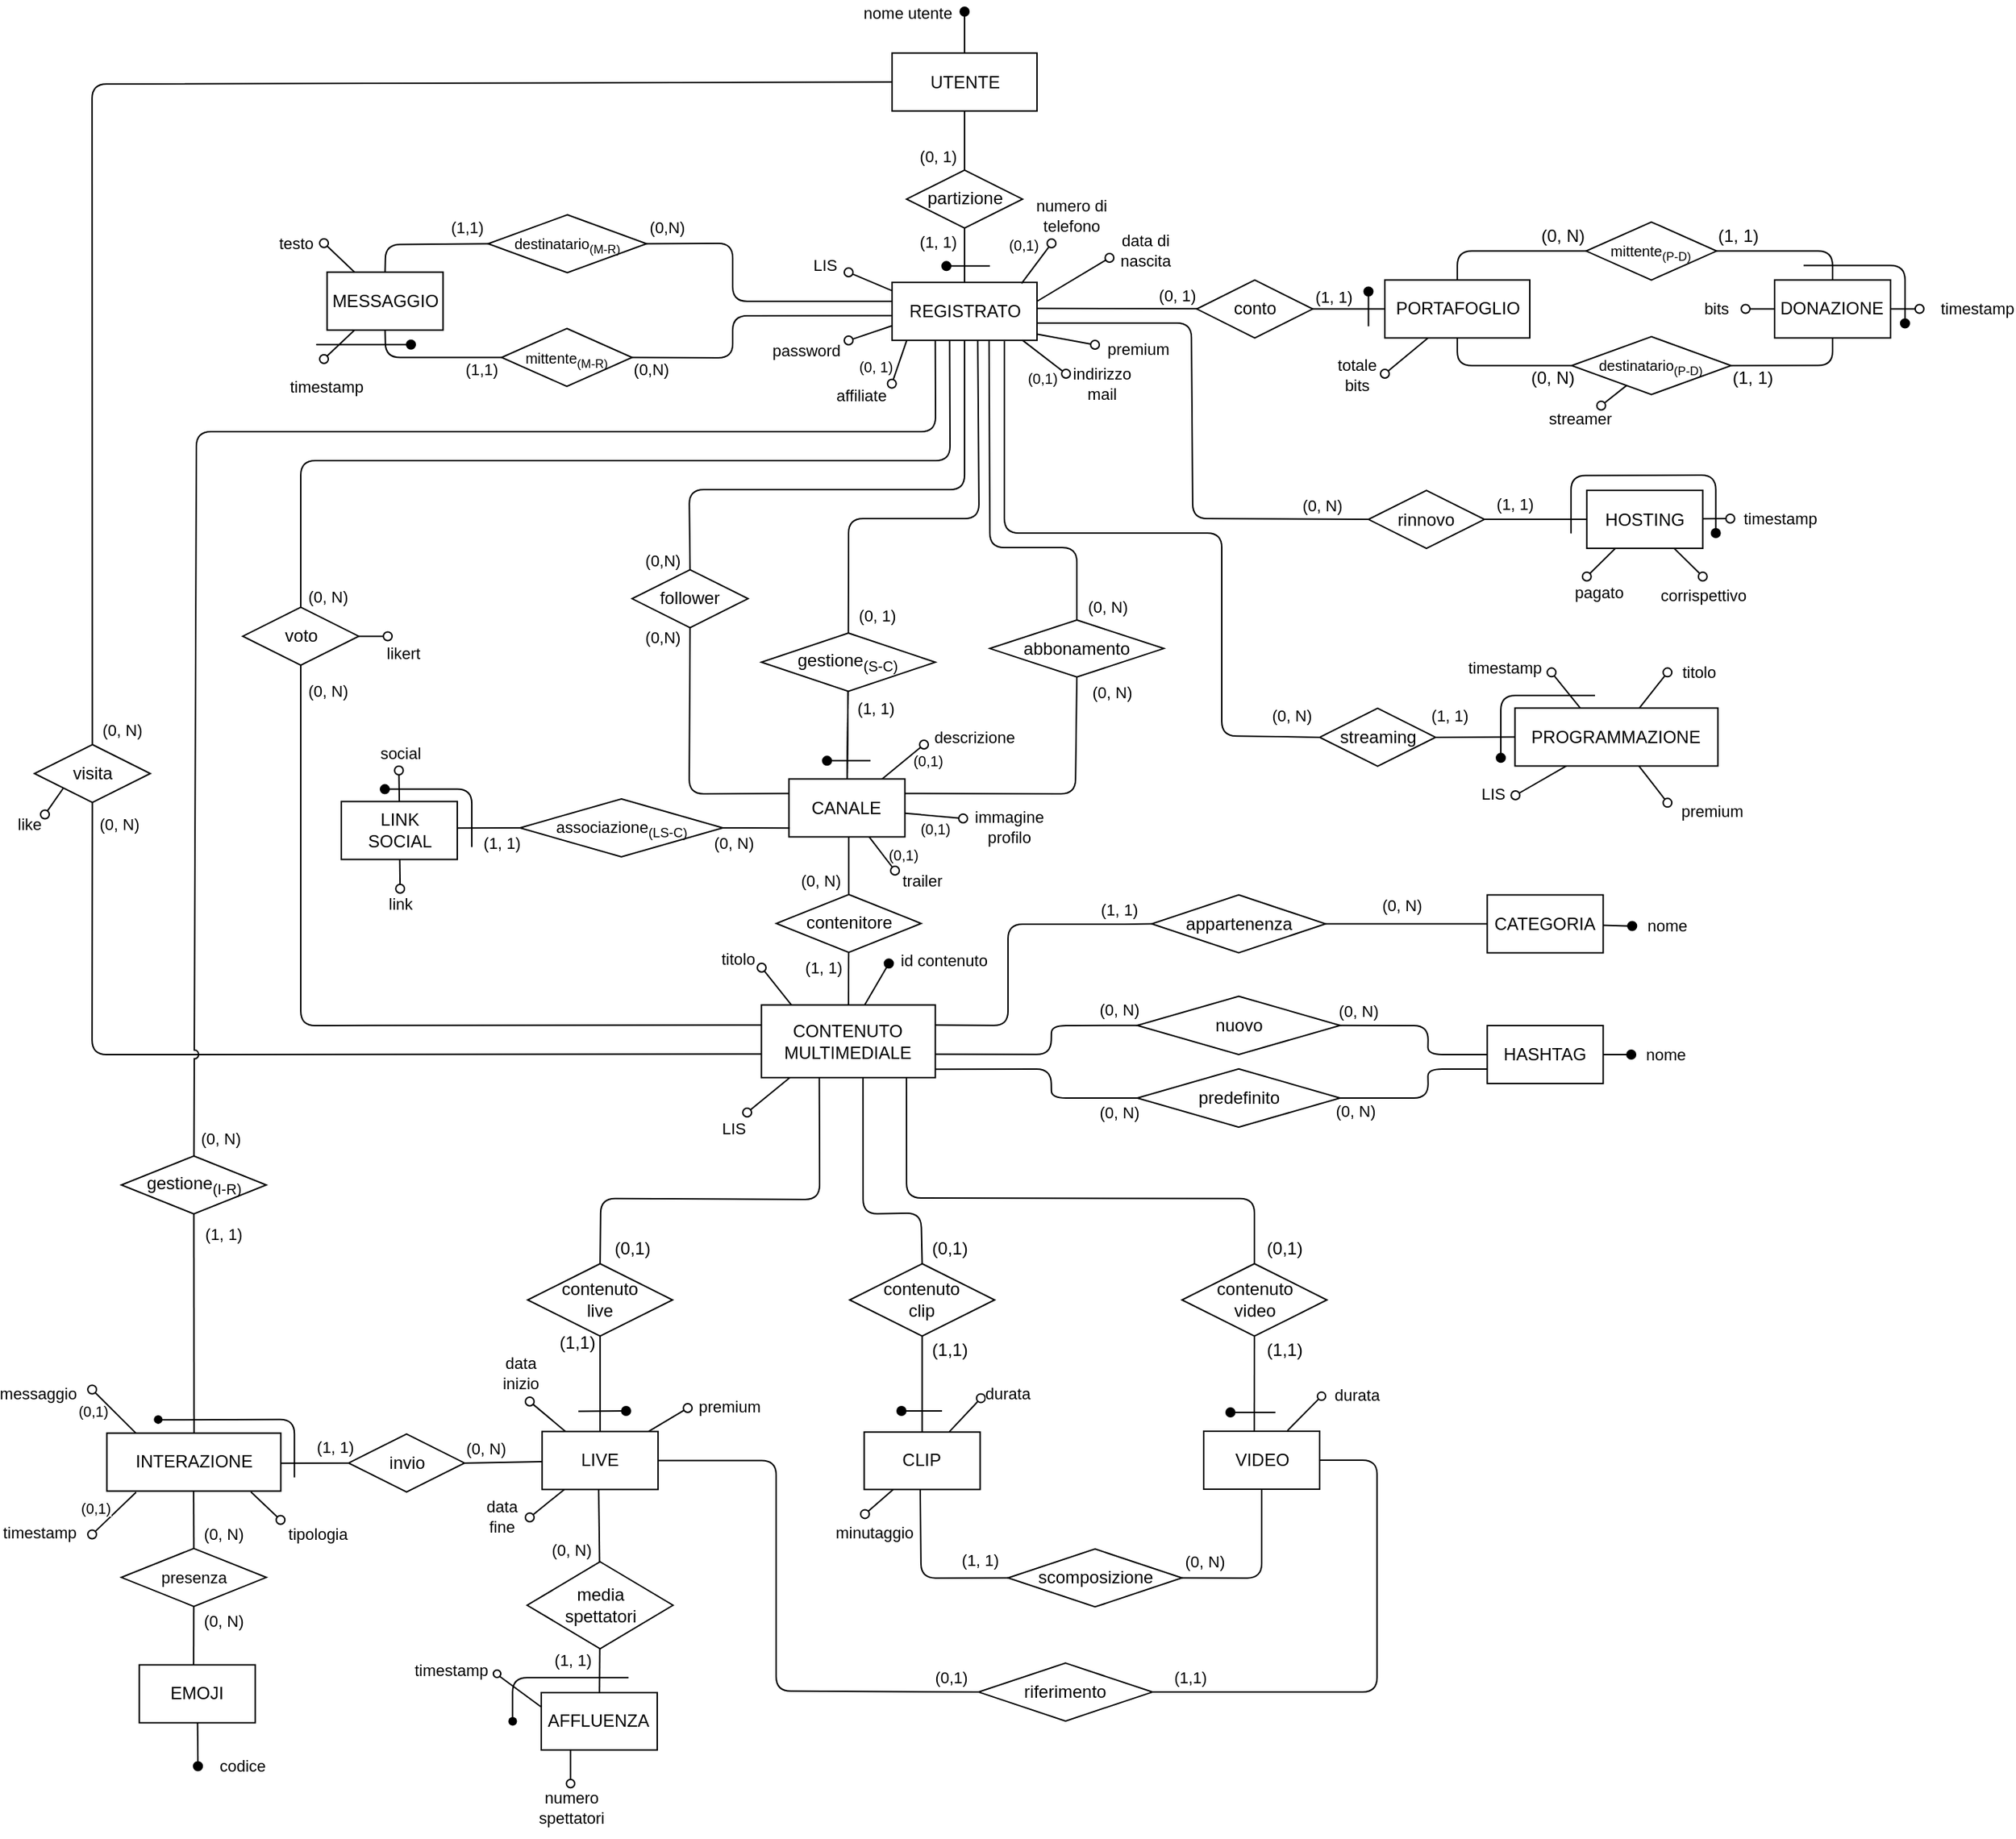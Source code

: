 <mxfile scale="1" border="20">
    <diagram id="4_nfnfdhDg5d41BVBWpk" name="Page-1">
        <mxGraphModel dx="3931" dy="1975" grid="1" gridSize="10" guides="1" tooltips="1" connect="1" arrows="1" fold="1" page="1" pageScale="1" pageWidth="1169" pageHeight="827" background="#ffffff" math="0" shadow="0">
            <root>
                <mxCell id="0"/>
                <mxCell id="1" parent="0"/>
                <mxCell id="1450" style="edgeStyle=none;shape=connector;rounded=1;jumpStyle=arc;html=1;labelBackgroundColor=default;strokeColor=default;fontFamily=Helvetica;fontSize=11;fontColor=default;endArrow=none;endFill=0;exitX=1.001;exitY=0.449;exitDx=0;exitDy=0;exitPerimeter=0;" parent="1" source="1897" target="1443" edge="1">
                    <mxGeometry relative="1" as="geometry">
                        <Array as="points"/>
                        <mxPoint x="-2637.47" y="-1350" as="sourcePoint"/>
                    </mxGeometry>
                </mxCell>
                <mxCell id="1419" style="edgeStyle=none;shape=connector;rounded=1;jumpStyle=arc;html=1;labelBackgroundColor=default;strokeColor=default;fontFamily=Helvetica;fontSize=11;fontColor=default;endArrow=none;endFill=0;entryX=0.5;entryY=0;entryDx=0;entryDy=0;exitX=0.5;exitY=1;exitDx=0;exitDy=0;" parent="1" source="1897" target="1420" edge="1">
                    <mxGeometry relative="1" as="geometry">
                        <mxPoint x="-2977.47" y="-1240" as="targetPoint"/>
                        <Array as="points">
                            <mxPoint x="-2797.47" y="-1290"/>
                            <mxPoint x="-2987.47" y="-1290"/>
                            <mxPoint x="-2987.47" y="-1270"/>
                        </Array>
                        <mxPoint x="-2807.47" y="-1380" as="sourcePoint"/>
                    </mxGeometry>
                </mxCell>
                <mxCell id="1435" style="edgeStyle=none;shape=connector;rounded=1;jumpStyle=arc;html=1;entryX=0.5;entryY=0;entryDx=0;entryDy=0;labelBackgroundColor=default;strokeColor=default;fontFamily=Helvetica;fontSize=11;fontColor=default;endArrow=none;endFill=0;exitX=0.669;exitY=1.008;exitDx=0;exitDy=0;exitPerimeter=0;" parent="1" source="1897" target="1433" edge="1">
                    <mxGeometry relative="1" as="geometry">
                        <Array as="points">
                            <mxPoint x="-2780" y="-1250"/>
                            <mxPoint x="-2720" y="-1250"/>
                        </Array>
                        <mxPoint x="-2770" y="-1310" as="sourcePoint"/>
                    </mxGeometry>
                </mxCell>
                <mxCell id="1672" style="edgeStyle=none;html=1;endArrow=none;endFill=0;jumpStyle=arc;exitX=-0.005;exitY=0.575;exitDx=0;exitDy=0;entryX=1;entryY=0.5;entryDx=0;entryDy=0;exitPerimeter=0;" parent="1" source="1897" target="1669" edge="1">
                    <mxGeometry relative="1" as="geometry">
                        <Array as="points">
                            <mxPoint x="-2957.47" y="-1410"/>
                            <mxPoint x="-2957.47" y="-1381"/>
                        </Array>
                        <mxPoint x="-2937.64" y="-1433.09" as="sourcePoint"/>
                        <mxPoint x="-3039.64" y="-1436.09" as="targetPoint"/>
                    </mxGeometry>
                </mxCell>
                <mxCell id="1490" style="edgeStyle=none;shape=connector;rounded=1;jumpStyle=arc;html=1;entryX=0;entryY=0.5;entryDx=0;entryDy=0;labelBackgroundColor=default;strokeColor=default;fontFamily=Helvetica;fontSize=11;fontColor=default;endArrow=none;endFill=0;" parent="1" target="1480" edge="1">
                    <mxGeometry relative="1" as="geometry">
                        <Array as="points">
                            <mxPoint x="-2641" y="-1405"/>
                            <mxPoint x="-2640" y="-1270"/>
                        </Array>
                        <mxPoint x="-2747" y="-1405" as="sourcePoint"/>
                    </mxGeometry>
                </mxCell>
                <mxCell id="1665" value="(0, N)" style="edgeLabel;html=1;align=center;verticalAlign=middle;resizable=0;points=[];" parent="1490" vertex="1" connectable="0">
                    <mxGeometry x="0.861" y="1" relative="1" as="geometry">
                        <mxPoint x="-7" y="-9" as="offset"/>
                    </mxGeometry>
                </mxCell>
                <mxCell id="1407" value="" style="edgeStyle=none;shape=connector;rounded=1;fillStyle=auto;html=1;labelBackgroundColor=default;strokeColor=default;strokeWidth=1;fontFamily=Helvetica;fontSize=11;fontColor=default;endArrow=none;startSize=6;endSize=6;fillColor=#000000;entryX=0.5;entryY=0;entryDx=0;entryDy=0;exitX=0.591;exitY=0.999;exitDx=0;exitDy=0;exitPerimeter=0;" parent="1" source="1897" target="1411" edge="1">
                    <mxGeometry relative="1" as="geometry">
                        <mxPoint x="-2878.12" y="-1210.28" as="sourcePoint"/>
                        <Array as="points">
                            <mxPoint x="-2787.47" y="-1270"/>
                            <mxPoint x="-2877.47" y="-1270"/>
                        </Array>
                    </mxGeometry>
                </mxCell>
                <mxCell id="1408" value="(0, 1)" style="edgeLabel;html=1;align=center;verticalAlign=middle;resizable=0;points=[];fontSize=11;fontFamily=Helvetica;fontColor=default;" parent="1407" vertex="1" connectable="0">
                    <mxGeometry x="-0.268" y="1" relative="1" as="geometry">
                        <mxPoint x="-72" y="83" as="offset"/>
                    </mxGeometry>
                </mxCell>
                <mxCell id="1409" value="" style="edgeStyle=none;shape=connector;rounded=1;fillStyle=auto;html=1;labelBackgroundColor=default;strokeColor=default;strokeWidth=1;fontFamily=Helvetica;fontSize=11;fontColor=default;endArrow=none;startSize=6;endSize=6;fillColor=#000000;" parent="1" source="1411" target="1413" edge="1">
                    <mxGeometry relative="1" as="geometry"/>
                </mxCell>
                <mxCell id="1410" value="(1, 1)" style="edgeLabel;html=1;align=center;verticalAlign=middle;resizable=0;points=[];fontSize=11;fontFamily=Helvetica;fontColor=default;" parent="1409" vertex="1" connectable="0">
                    <mxGeometry x="-0.327" y="1" relative="1" as="geometry">
                        <mxPoint x="18" y="-9" as="offset"/>
                    </mxGeometry>
                </mxCell>
                <mxCell id="1411" value="&lt;font style=&quot;font-size: 12px;&quot;&gt;gestione&lt;sub style=&quot;&quot;&gt;(S-C)&lt;/sub&gt;&lt;/font&gt;" style="rhombus;whiteSpace=wrap;html=1;" parent="1" vertex="1">
                    <mxGeometry x="-2937.66" y="-1191" width="120" height="40.28" as="geometry"/>
                </mxCell>
                <mxCell id="1412" value="" style="edgeStyle=none;jumpStyle=arc;html=1;endArrow=none;endFill=0;" parent="1" source="1413" target="1411" edge="1">
                    <mxGeometry relative="1" as="geometry"/>
                </mxCell>
                <mxCell id="1421" style="edgeStyle=none;shape=connector;rounded=1;jumpStyle=arc;html=1;exitX=0;exitY=0.25;exitDx=0;exitDy=0;entryX=0.5;entryY=1;entryDx=0;entryDy=0;labelBackgroundColor=default;strokeColor=default;fontFamily=Helvetica;fontSize=11;fontColor=default;endArrow=none;endFill=0;" parent="1" source="1413" target="1420" edge="1">
                    <mxGeometry relative="1" as="geometry">
                        <Array as="points">
                            <mxPoint x="-2987.47" y="-1080"/>
                        </Array>
                    </mxGeometry>
                </mxCell>
                <mxCell id="1413" value="CANALE" style="rounded=0;whiteSpace=wrap;html=1;" parent="1" vertex="1">
                    <mxGeometry x="-2918.66" y="-1090.28" width="80" height="40" as="geometry"/>
                </mxCell>
                <mxCell id="1415" value="" style="endArrow=oval;html=1;fillStyle=auto;strokeWidth=1;startSize=6;endSize=6;fillColor=#000000;startArrow=none;startFill=0;endFill=0;" parent="1" source="1413" edge="1">
                    <mxGeometry width="50" height="50" relative="1" as="geometry">
                        <mxPoint x="-2828.66" y="-1080.28" as="sourcePoint"/>
                        <mxPoint x="-2845.47" y="-1027" as="targetPoint"/>
                    </mxGeometry>
                </mxCell>
                <mxCell id="1416" value="trailer" style="edgeLabel;html=1;align=center;verticalAlign=middle;resizable=0;points=[];" parent="1415" vertex="1" connectable="0">
                    <mxGeometry x="0.479" y="1" relative="1" as="geometry">
                        <mxPoint x="22" y="14" as="offset"/>
                    </mxGeometry>
                </mxCell>
                <mxCell id="1417" value="" style="endArrow=oval;html=1;fillStyle=auto;strokeWidth=1;startSize=6;endSize=6;fillColor=#000000;startArrow=none;startFill=0;endFill=0;" parent="1" source="1413" edge="1">
                    <mxGeometry width="50" height="50" relative="1" as="geometry">
                        <mxPoint x="-2589.794" y="-890" as="sourcePoint"/>
                        <mxPoint x="-2825.47" y="-1114" as="targetPoint"/>
                    </mxGeometry>
                </mxCell>
                <mxCell id="1418" value="descrizione" style="edgeLabel;html=1;align=center;verticalAlign=middle;resizable=0;points=[];" parent="1417" vertex="1" connectable="0">
                    <mxGeometry x="0.479" y="1" relative="1" as="geometry">
                        <mxPoint x="42" y="-11" as="offset"/>
                    </mxGeometry>
                </mxCell>
                <mxCell id="1420" value="follower" style="rhombus;whiteSpace=wrap;html=1;" parent="1" vertex="1">
                    <mxGeometry x="-3026.88" y="-1234.72" width="80" height="40" as="geometry"/>
                </mxCell>
                <mxCell id="1424" value="(0,N)" style="edgeLabel;html=1;align=center;verticalAlign=middle;resizable=0;points=[];fontSize=11;fontFamily=Helvetica;fontColor=default;" parent="1" vertex="1" connectable="0">
                    <mxGeometry x="-3012.274" y="-1244.438" as="geometry">
                        <mxPoint x="6" y="3" as="offset"/>
                    </mxGeometry>
                </mxCell>
                <mxCell id="1425" value="(0,N)" style="edgeLabel;html=1;align=center;verticalAlign=middle;resizable=0;points=[];fontSize=11;fontFamily=Helvetica;fontColor=default;" parent="1" vertex="1" connectable="0">
                    <mxGeometry x="-3012.274" y="-1190.998" as="geometry">
                        <mxPoint x="6" y="3" as="offset"/>
                    </mxGeometry>
                </mxCell>
                <mxCell id="1427" value="(0, N)" style="edgeLabel;html=1;align=center;verticalAlign=middle;resizable=0;points=[];fontSize=11;fontFamily=Helvetica;fontColor=default;" parent="1" vertex="1" connectable="0">
                    <mxGeometry x="-2700" y="-1160.64" as="geometry">
                        <mxPoint x="4" y="10" as="offset"/>
                    </mxGeometry>
                </mxCell>
                <mxCell id="1428" value="(0, N)" style="edgeLabel;html=1;align=center;verticalAlign=middle;resizable=0;points=[];" parent="1" vertex="1" connectable="0">
                    <mxGeometry x="-2660" y="-1056.5" as="geometry">
                        <mxPoint x="-39" y="-153" as="offset"/>
                    </mxGeometry>
                </mxCell>
                <mxCell id="1434" style="edgeStyle=none;shape=connector;rounded=1;jumpStyle=none;html=1;exitX=0.5;exitY=1;exitDx=0;exitDy=0;entryX=1;entryY=0.25;entryDx=0;entryDy=0;labelBackgroundColor=default;strokeColor=default;fontFamily=Helvetica;fontSize=11;fontColor=default;endArrow=none;endFill=0;" parent="1" source="1433" target="1413" edge="1">
                    <mxGeometry relative="1" as="geometry">
                        <Array as="points">
                            <mxPoint x="-2721" y="-1080"/>
                        </Array>
                    </mxGeometry>
                </mxCell>
                <mxCell id="1433" value="abbonamento" style="rhombus;whiteSpace=wrap;html=1;" parent="1" vertex="1">
                    <mxGeometry x="-2780" y="-1200" width="120" height="39.36" as="geometry"/>
                </mxCell>
                <mxCell id="1438" style="edgeStyle=none;jumpStyle=arc;html=1;endArrow=none;endFill=0;startArrow=none;" parent="1" source="1443" target="1441" edge="1">
                    <mxGeometry relative="1" as="geometry">
                        <mxPoint x="-2707.941" y="-1434.73" as="targetPoint"/>
                        <mxPoint x="-2501.65" y="-1362.96" as="sourcePoint"/>
                    </mxGeometry>
                </mxCell>
                <mxCell id="1439" value="(1, 1)" style="edgeLabel;html=1;align=center;verticalAlign=middle;resizable=0;points=[];" parent="1438" vertex="1" connectable="0">
                    <mxGeometry x="-0.396" y="2" relative="1" as="geometry">
                        <mxPoint x="-1" y="-7" as="offset"/>
                    </mxGeometry>
                </mxCell>
                <mxCell id="1441" value="PORTAFOGLIO" style="whiteSpace=wrap;html=1;" parent="1" vertex="1">
                    <mxGeometry x="-2507.47" y="-1434.73" width="100" height="40" as="geometry"/>
                </mxCell>
                <mxCell id="1442" value="(0, 1)" style="edgeLabel;html=1;align=center;verticalAlign=middle;resizable=0;points=[];" parent="1" vertex="1" connectable="0">
                    <mxGeometry x="-2651.472" y="-1424" as="geometry"/>
                </mxCell>
                <mxCell id="1443" value="conto" style="rhombus;whiteSpace=wrap;html=1;" parent="1" vertex="1">
                    <mxGeometry x="-2637.23" y="-1434.73" width="80" height="40" as="geometry"/>
                </mxCell>
                <mxCell id="1444" value="" style="endArrow=oval;html=1;fillStyle=auto;strokeWidth=1;startSize=6;endSize=6;fillColor=#000000;startArrow=none;startFill=0;endFill=0;exitX=0.297;exitY=1.003;exitDx=0;exitDy=0;exitPerimeter=0;" parent="1" source="1441" edge="1">
                    <mxGeometry width="50" height="50" relative="1" as="geometry">
                        <mxPoint x="-2457.47" y="-1414.61" as="sourcePoint"/>
                        <mxPoint x="-2507.47" y="-1370" as="targetPoint"/>
                    </mxGeometry>
                </mxCell>
                <mxCell id="1445" value="totale&lt;br&gt;bits" style="edgeLabel;html=1;align=center;verticalAlign=middle;resizable=0;points=[];" parent="1444" vertex="1" connectable="0">
                    <mxGeometry x="0.479" y="1" relative="1" as="geometry">
                        <mxPoint x="-28" y="6" as="offset"/>
                    </mxGeometry>
                </mxCell>
                <mxCell id="1454" value="bits" style="endArrow=oval;html=1;fillStyle=auto;strokeWidth=1;startSize=6;endSize=6;fillColor=#000000;startArrow=none;startFill=0;endFill=0;strokeColor=#000000;" parent="1" edge="1">
                    <mxGeometry x="1" y="20" width="50" height="50" relative="1" as="geometry">
                        <mxPoint x="-2238.57" y="-1414.73" as="sourcePoint"/>
                        <mxPoint x="-2258.57" y="-1414.73" as="targetPoint"/>
                        <mxPoint x="-20" y="-20" as="offset"/>
                    </mxGeometry>
                </mxCell>
                <mxCell id="1469" value="(0, N)" style="edgeStyle=none;jumpStyle=arc;html=1;endArrow=none;endFill=0;entryX=0;entryY=0.5;entryDx=0;entryDy=0;exitX=0.775;exitY=1.014;exitDx=0;exitDy=0;exitPerimeter=0;" parent="1" source="1897" target="1471" edge="1">
                    <mxGeometry x="0.92" y="15" relative="1" as="geometry">
                        <mxPoint x="-2448.47" y="-1230.28" as="targetPoint"/>
                        <Array as="points">
                            <mxPoint x="-2770" y="-1260"/>
                            <mxPoint x="-2620" y="-1260"/>
                            <mxPoint x="-2620" y="-1120"/>
                        </Array>
                        <mxPoint as="offset"/>
                        <mxPoint x="-2777.47" y="-1390" as="sourcePoint"/>
                    </mxGeometry>
                </mxCell>
                <mxCell id="1470" value="(1, 1)" style="edgeStyle=none;jumpStyle=arc;html=1;exitX=1;exitY=0.5;exitDx=0;exitDy=0;entryX=0;entryY=0.5;entryDx=0;entryDy=0;startArrow=none;startFill=0;endArrow=none;endFill=0;" parent="1" source="1471" target="1472" edge="1">
                    <mxGeometry x="-0.633" y="15" relative="1" as="geometry">
                        <mxPoint as="offset"/>
                    </mxGeometry>
                </mxCell>
                <mxCell id="1471" value="streaming" style="rhombus;whiteSpace=wrap;html=1;" parent="1" vertex="1">
                    <mxGeometry x="-2552.46" y="-1139.02" width="80" height="40" as="geometry"/>
                </mxCell>
                <mxCell id="1472" value="PROGRAMMAZIONE" style="whiteSpace=wrap;html=1;" parent="1" vertex="1">
                    <mxGeometry x="-2417.7" y="-1139.23" width="140" height="40" as="geometry"/>
                </mxCell>
                <mxCell id="1473" style="edgeStyle=none;shape=connector;rounded=1;fillStyle=auto;html=1;labelBackgroundColor=default;strokeColor=default;strokeWidth=1;fontFamily=Helvetica;fontSize=11;fontColor=default;endArrow=none;endFill=0;startSize=6;endSize=6;fillColor=#000000;startArrow=oval;startFill=0;" parent="1" target="1472" edge="1">
                    <mxGeometry relative="1" as="geometry">
                        <mxPoint x="-2387.826" y="-1119.96" as="targetPoint"/>
                        <mxPoint x="-2312.46" y="-1163.83" as="sourcePoint"/>
                    </mxGeometry>
                </mxCell>
                <mxCell id="1475" style="edgeStyle=none;shape=connector;rounded=1;fillStyle=auto;html=1;labelBackgroundColor=default;strokeColor=default;strokeWidth=1;fontFamily=Helvetica;fontSize=11;fontColor=default;endArrow=none;endFill=0;startSize=6;endSize=6;fillColor=#000000;startArrow=oval;startFill=0;entryX=0.322;entryY=0.001;entryDx=0;entryDy=0;entryPerimeter=0;" parent="1" target="1472" edge="1">
                    <mxGeometry relative="1" as="geometry">
                        <mxPoint x="-2372.285" y="-1129.23" as="targetPoint"/>
                        <mxPoint x="-2392.46" y="-1163.83" as="sourcePoint"/>
                    </mxGeometry>
                </mxCell>
                <mxCell id="1476" value="titolo" style="edgeLabel;html=1;align=center;verticalAlign=middle;resizable=0;points=[];fontSize=11;fontFamily=Helvetica;fontColor=default;" parent="1475" vertex="1" connectable="0">
                    <mxGeometry x="-0.257" y="1" relative="1" as="geometry">
                        <mxPoint x="93" y="-9" as="offset"/>
                    </mxGeometry>
                </mxCell>
                <mxCell id="1477" style="edgeStyle=none;shape=connector;rounded=1;fillStyle=auto;html=1;labelBackgroundColor=default;strokeColor=default;strokeWidth=1;fontFamily=Helvetica;fontSize=11;fontColor=default;endArrow=none;endFill=0;startSize=6;endSize=6;fillColor=#000000;startArrow=oval;startFill=1;" parent="1" edge="1">
                    <mxGeometry relative="1" as="geometry">
                        <mxPoint x="-2362.46" y="-1147.83" as="targetPoint"/>
                        <mxPoint x="-2427.46" y="-1104.83" as="sourcePoint"/>
                        <Array as="points">
                            <mxPoint x="-2427.46" y="-1147.83"/>
                        </Array>
                    </mxGeometry>
                </mxCell>
                <mxCell id="1478" style="edgeStyle=none;shape=connector;rounded=1;fillStyle=auto;html=1;labelBackgroundColor=default;strokeColor=default;strokeWidth=1;fontFamily=Helvetica;fontSize=11;fontColor=default;endArrow=none;endFill=0;startSize=6;endSize=6;fillColor=#000000;startArrow=oval;startFill=0;" parent="1" target="1472" edge="1">
                    <mxGeometry relative="1" as="geometry">
                        <mxPoint x="-2305.457" y="-1129.23" as="targetPoint"/>
                        <mxPoint x="-2312.46" y="-1073.83" as="sourcePoint"/>
                    </mxGeometry>
                </mxCell>
                <mxCell id="1479" value="premium" style="edgeLabel;html=1;align=center;verticalAlign=middle;resizable=0;points=[];fontSize=11;fontFamily=Helvetica;fontColor=default;" parent="1478" vertex="1" connectable="0">
                    <mxGeometry x="-0.257" y="1" relative="1" as="geometry">
                        <mxPoint x="38" y="14" as="offset"/>
                    </mxGeometry>
                </mxCell>
                <mxCell id="1480" value="rinnovo" style="rhombus;whiteSpace=wrap;html=1;" parent="1" vertex="1">
                    <mxGeometry x="-2518.78" y="-1289.47" width="80" height="40" as="geometry"/>
                </mxCell>
                <mxCell id="1481" value="(1, 1)" style="edgeStyle=none;jumpStyle=arc;html=1;exitX=1;exitY=0.5;exitDx=0;exitDy=0;entryX=0;entryY=0.5;entryDx=0;entryDy=0;startArrow=none;startFill=0;endArrow=none;endFill=0;" parent="1" source="1480" target="1482" edge="1">
                    <mxGeometry x="-0.416" y="11" relative="1" as="geometry">
                        <mxPoint as="offset"/>
                        <mxPoint x="-2274.8" y="-1209.76" as="sourcePoint"/>
                    </mxGeometry>
                </mxCell>
                <mxCell id="1482" value="HOSTING" style="whiteSpace=wrap;html=1;" parent="1" vertex="1">
                    <mxGeometry x="-2368.14" y="-1289.47" width="80" height="40" as="geometry"/>
                </mxCell>
                <mxCell id="1483" style="edgeStyle=none;shape=connector;rounded=1;fillStyle=auto;html=1;labelBackgroundColor=default;strokeColor=default;strokeWidth=1;fontFamily=Helvetica;fontSize=11;fontColor=default;endArrow=none;endFill=0;startSize=6;endSize=6;fillColor=#000000;startArrow=oval;startFill=0;" parent="1" target="1482" edge="1">
                    <mxGeometry relative="1" as="geometry">
                        <mxPoint x="-2309.14" y="-1269.735" as="targetPoint"/>
                        <mxPoint x="-2269.14" y="-1270.0" as="sourcePoint"/>
                    </mxGeometry>
                </mxCell>
                <mxCell id="1484" value="timestamp" style="edgeLabel;html=1;align=center;verticalAlign=middle;resizable=0;points=[];fontSize=11;fontFamily=Helvetica;fontColor=default;" parent="1483" vertex="1" connectable="0">
                    <mxGeometry x="-0.257" y="1" relative="1" as="geometry">
                        <mxPoint x="41" y="-1" as="offset"/>
                    </mxGeometry>
                </mxCell>
                <mxCell id="1485" style="edgeStyle=none;shape=connector;rounded=1;fillStyle=auto;html=1;labelBackgroundColor=default;strokeColor=default;strokeWidth=1;fontFamily=Helvetica;fontSize=11;fontColor=default;endArrow=none;endFill=0;startSize=6;endSize=6;fillColor=#000000;startArrow=oval;startFill=1;" parent="1" edge="1">
                    <mxGeometry relative="1" as="geometry">
                        <mxPoint x="-2379.02" y="-1259.72" as="targetPoint"/>
                        <mxPoint x="-2279.14" y="-1260.0" as="sourcePoint"/>
                        <Array as="points">
                            <mxPoint x="-2279.14" y="-1300.0"/>
                            <mxPoint x="-2379.02" y="-1299.72"/>
                        </Array>
                    </mxGeometry>
                </mxCell>
                <mxCell id="1486" style="edgeStyle=none;shape=connector;rounded=1;fillStyle=auto;html=1;labelBackgroundColor=default;strokeColor=default;strokeWidth=1;fontFamily=Helvetica;fontSize=11;fontColor=default;endArrow=none;endFill=0;startSize=6;endSize=6;fillColor=#000000;startArrow=oval;startFill=0;" parent="1" target="1482" edge="1">
                    <mxGeometry relative="1" as="geometry">
                        <mxPoint x="-2278.14" y="-1259.829" as="targetPoint"/>
                        <mxPoint x="-2368.14" y="-1230.0" as="sourcePoint"/>
                    </mxGeometry>
                </mxCell>
                <mxCell id="1487" value="pagato" style="edgeLabel;html=1;align=center;verticalAlign=middle;resizable=0;points=[];fontSize=11;fontFamily=Helvetica;fontColor=default;" parent="1486" vertex="1" connectable="0">
                    <mxGeometry x="-0.257" y="1" relative="1" as="geometry">
                        <mxPoint x="1" y="19" as="offset"/>
                    </mxGeometry>
                </mxCell>
                <mxCell id="1488" style="edgeStyle=none;shape=connector;rounded=1;fillStyle=auto;html=1;labelBackgroundColor=default;strokeColor=default;strokeWidth=1;fontFamily=Helvetica;fontSize=11;fontColor=default;endArrow=none;endFill=0;startSize=6;endSize=6;fillColor=#000000;startArrow=oval;startFill=0;" parent="1" target="1482" edge="1">
                    <mxGeometry relative="1" as="geometry">
                        <mxPoint x="-2328.274" y="-1239.47" as="targetPoint"/>
                        <mxPoint x="-2288.14" y="-1230.0" as="sourcePoint"/>
                    </mxGeometry>
                </mxCell>
                <mxCell id="1489" value="corrispettivo" style="edgeLabel;html=1;align=center;verticalAlign=middle;resizable=0;points=[];fontSize=11;fontFamily=Helvetica;fontColor=default;" parent="1488" vertex="1" connectable="0">
                    <mxGeometry x="-0.257" y="1" relative="1" as="geometry">
                        <mxPoint x="8" y="19" as="offset"/>
                    </mxGeometry>
                </mxCell>
                <mxCell id="1495" value="" style="edgeStyle=none;shape=connector;rounded=1;fillStyle=auto;html=1;labelBackgroundColor=default;strokeColor=default;strokeWidth=1;fontFamily=Helvetica;fontSize=11;fontColor=default;endArrow=none;startSize=6;endSize=6;fillColor=#000000;entryX=0.5;entryY=0;entryDx=0;entryDy=0;exitX=0.5;exitY=1;exitDx=0;exitDy=0;" parent="1" target="1497" edge="1">
                    <mxGeometry relative="1" as="geometry">
                        <mxPoint x="-2877.37" y="-1050.28" as="sourcePoint"/>
                        <mxPoint x="-2876.02" y="-990.28" as="targetPoint"/>
                    </mxGeometry>
                </mxCell>
                <mxCell id="1496" value="(0, N)" style="edgeLabel;html=1;align=center;verticalAlign=middle;resizable=0;points=[];fontSize=11;fontFamily=Helvetica;fontColor=default;" parent="1495" vertex="1" connectable="0">
                    <mxGeometry x="-0.303" relative="1" as="geometry">
                        <mxPoint x="-20" y="16" as="offset"/>
                    </mxGeometry>
                </mxCell>
                <mxCell id="1530" value="(1, 1)" style="edgeStyle=none;html=1;endArrow=none;endFill=0;" parent="1" source="1497" edge="1">
                    <mxGeometry x="-0.471" y="-18" relative="1" as="geometry">
                        <mxPoint as="offset"/>
                        <mxPoint x="-2877.588" y="-930.43" as="targetPoint"/>
                    </mxGeometry>
                </mxCell>
                <mxCell id="1497" value="contenitore" style="rhombus;whiteSpace=wrap;html=1;" parent="1" vertex="1">
                    <mxGeometry x="-2927.37" y="-1010.52" width="100" height="40" as="geometry"/>
                </mxCell>
                <mxCell id="1501" value="(0, N)" style="edgeLabel;html=1;align=center;verticalAlign=middle;resizable=0;points=[];fontSize=11;fontFamily=Helvetica;fontColor=default;" parent="1" vertex="1" connectable="0">
                    <mxGeometry x="-2957.519" y="-1046.324" as="geometry"/>
                </mxCell>
                <mxCell id="1502" value="" style="edgeStyle=none;shape=connector;rounded=1;fillStyle=auto;html=1;labelBackgroundColor=default;strokeColor=default;strokeWidth=1;fontFamily=Helvetica;fontSize=11;fontColor=default;endArrow=none;endFill=0;startSize=6;endSize=6;fillColor=#000000;exitX=0;exitY=0.5;exitDx=0;exitDy=0;" parent="1" source="1504" edge="1">
                    <mxGeometry relative="1" as="geometry">
                        <mxPoint x="-3147.16" y="-1056.4" as="targetPoint"/>
                    </mxGeometry>
                </mxCell>
                <mxCell id="1503" value="(1, 1)" style="edgeLabel;html=1;align=center;verticalAlign=middle;resizable=0;points=[];fontSize=11;fontFamily=Helvetica;fontColor=default;" parent="1502" vertex="1" connectable="0">
                    <mxGeometry x="0.426" y="1" relative="1" as="geometry">
                        <mxPoint x="17" y="9" as="offset"/>
                    </mxGeometry>
                </mxCell>
                <mxCell id="1517" value="" style="edgeStyle=none;html=1;endArrow=none;endFill=0;exitX=1;exitY=0.5;exitDx=0;exitDy=0;entryX=0.006;entryY=0.848;entryDx=0;entryDy=0;entryPerimeter=0;" parent="1" source="1504" target="1413" edge="1">
                    <mxGeometry relative="1" as="geometry"/>
                </mxCell>
                <mxCell id="1504" value="&lt;font style=&quot;font-size: 11px;&quot;&gt;associazione&lt;sub style=&quot;&quot;&gt;(LS-C)&lt;/sub&gt;&lt;/font&gt;" style="rhombus;whiteSpace=wrap;html=1;" parent="1" vertex="1">
                    <mxGeometry x="-3104.25" y="-1076.5" width="140" height="40" as="geometry"/>
                </mxCell>
                <mxCell id="1505" value="LINK&lt;br&gt;SOCIAL" style="rounded=0;whiteSpace=wrap;html=1;" parent="1" vertex="1">
                    <mxGeometry x="-3227.47" y="-1074.72" width="80" height="40" as="geometry"/>
                </mxCell>
                <mxCell id="1506" value="" style="endArrow=oval;html=1;fillStyle=auto;strokeWidth=1;startSize=6;endSize=6;fillColor=#000000;startArrow=none;startFill=0;endFill=0;" parent="1" source="1505" edge="1">
                    <mxGeometry width="50" height="50" relative="1" as="geometry">
                        <mxPoint x="-3167.47" y="-1054.72" as="sourcePoint"/>
                        <mxPoint x="-3186.91" y="-1014.48" as="targetPoint"/>
                    </mxGeometry>
                </mxCell>
                <mxCell id="1507" value="link" style="edgeLabel;html=1;align=center;verticalAlign=middle;resizable=0;points=[];" parent="1506" vertex="1" connectable="0">
                    <mxGeometry x="0.479" y="1" relative="1" as="geometry">
                        <mxPoint x="-1" y="15" as="offset"/>
                    </mxGeometry>
                </mxCell>
                <mxCell id="1516" value="" style="endArrow=oval;html=1;fillStyle=auto;strokeWidth=1;startSize=6;endSize=6;fillColor=#000000;startArrow=none;startFill=0;endFill=1;jumpStyle=none;" parent="1" edge="1">
                    <mxGeometry width="50" height="50" relative="1" as="geometry">
                        <mxPoint x="-3137.46" y="-1043.21" as="sourcePoint"/>
                        <mxPoint x="-3197.46" y="-1083.21" as="targetPoint"/>
                        <Array as="points">
                            <mxPoint x="-3137.46" y="-1083.21"/>
                        </Array>
                    </mxGeometry>
                </mxCell>
                <mxCell id="1518" value="" style="endArrow=oval;html=1;fillStyle=auto;strokeWidth=1;startSize=6;endSize=6;fillColor=#000000;startArrow=none;startFill=0;endFill=0;exitX=0.5;exitY=0;exitDx=0;exitDy=0;" parent="1" source="1505" edge="1">
                    <mxGeometry width="50" height="50" relative="1" as="geometry">
                        <mxPoint x="-3177.605" y="-1097.55" as="sourcePoint"/>
                        <mxPoint x="-3187.77" y="-1096.09" as="targetPoint"/>
                    </mxGeometry>
                </mxCell>
                <mxCell id="1519" value="social" style="edgeLabel;html=1;align=center;verticalAlign=middle;resizable=0;points=[];" parent="1518" vertex="1" connectable="0">
                    <mxGeometry x="0.479" y="1" relative="1" as="geometry">
                        <mxPoint x="1" y="-18" as="offset"/>
                    </mxGeometry>
                </mxCell>
                <mxCell id="1520" value="timestamp" style="endArrow=oval;html=1;fillStyle=auto;strokeWidth=1;startSize=6;endSize=6;fillColor=#000000;startArrow=none;startFill=0;endFill=0;strokeColor=#000000;" parent="1" edge="1">
                    <mxGeometry x="1" y="40" width="50" height="50" relative="1" as="geometry">
                        <mxPoint x="-2158.57" y="-1414.73" as="sourcePoint"/>
                        <mxPoint x="-2138.57" y="-1414.73" as="targetPoint"/>
                        <mxPoint x="40" y="40" as="offset"/>
                    </mxGeometry>
                </mxCell>
                <mxCell id="1521" value="" style="endArrow=oval;html=1;fillStyle=auto;strokeWidth=1;startSize=6;endSize=6;fillColor=#000000;startArrow=none;startFill=0;endFill=0;" parent="1" source="1413" edge="1">
                    <mxGeometry width="50" height="50" relative="1" as="geometry">
                        <mxPoint x="-2568.015" y="-930" as="sourcePoint"/>
                        <mxPoint x="-2798.47" y="-1063" as="targetPoint"/>
                    </mxGeometry>
                </mxCell>
                <mxCell id="1522" value="immagine&lt;br&gt;profilo" style="edgeLabel;html=1;align=center;verticalAlign=middle;resizable=0;points=[];" parent="1521" vertex="1" connectable="0">
                    <mxGeometry x="0.479" y="1" relative="1" as="geometry">
                        <mxPoint x="41" y="8" as="offset"/>
                    </mxGeometry>
                </mxCell>
                <mxCell id="1545" style="edgeStyle=none;html=1;exitX=1;exitY=0.25;exitDx=0;exitDy=0;endArrow=none;endFill=0;entryX=0;entryY=0.5;entryDx=0;entryDy=0;" parent="1" target="1534" edge="1">
                    <mxGeometry relative="1" as="geometry">
                        <mxPoint x="-2737.47" y="-950" as="targetPoint"/>
                        <Array as="points">
                            <mxPoint x="-2767.47" y="-920"/>
                            <mxPoint x="-2767.47" y="-990"/>
                            <mxPoint x="-2687.47" y="-990"/>
                        </Array>
                        <mxPoint x="-2817.66" y="-920.43" as="sourcePoint"/>
                    </mxGeometry>
                </mxCell>
                <mxCell id="1525" value="" style="endArrow=oval;html=1;fillStyle=auto;strokeWidth=1;startSize=6;endSize=6;fillColor=#000000;startArrow=none;startFill=0;endFill=0;exitX=0.173;exitY=0.001;exitDx=0;exitDy=0;exitPerimeter=0;" parent="1" source="1948" edge="1">
                    <mxGeometry width="50" height="50" relative="1" as="geometry">
                        <mxPoint x="-2886.372" y="-930.43" as="sourcePoint"/>
                        <mxPoint x="-2937.47" y="-960" as="targetPoint"/>
                    </mxGeometry>
                </mxCell>
                <mxCell id="1526" value="titolo" style="edgeLabel;html=1;align=center;verticalAlign=middle;resizable=0;points=[];" parent="1525" vertex="1" connectable="0">
                    <mxGeometry x="0.479" y="1" relative="1" as="geometry">
                        <mxPoint x="-21" y="-14" as="offset"/>
                    </mxGeometry>
                </mxCell>
                <mxCell id="1531" value="" style="edgeStyle=none;shape=connector;rounded=1;fillStyle=auto;html=1;labelBackgroundColor=default;strokeColor=default;strokeWidth=1;fontFamily=Helvetica;fontSize=11;fontColor=default;endArrow=none;endFill=0;startSize=6;endSize=6;fillColor=#000000;exitX=1;exitY=0.5;exitDx=0;exitDy=0;entryX=0;entryY=0.5;entryDx=0;entryDy=0;" parent="1" source="1534" target="1535" edge="1">
                    <mxGeometry relative="1" as="geometry"/>
                </mxCell>
                <mxCell id="1532" value="(0, N)" style="edgeLabel;html=1;align=center;verticalAlign=middle;resizable=0;points=[];fontSize=11;fontFamily=Helvetica;fontColor=default;" parent="1531" vertex="1" connectable="0">
                    <mxGeometry x="0.426" y="1" relative="1" as="geometry">
                        <mxPoint x="-27" y="-12" as="offset"/>
                    </mxGeometry>
                </mxCell>
                <mxCell id="1533" value="(1, 1)" style="edgeLabel;html=1;align=center;verticalAlign=middle;resizable=0;points=[];" parent="1" vertex="1" connectable="0">
                    <mxGeometry x="-2691.496" y="-1000.001" as="geometry"/>
                </mxCell>
                <mxCell id="1534" value="appartenenza" style="rhombus;whiteSpace=wrap;html=1;" parent="1" vertex="1">
                    <mxGeometry x="-2668.33" y="-1010.23" width="120" height="40" as="geometry"/>
                </mxCell>
                <mxCell id="1535" value="CATEGORIA" style="rounded=0;whiteSpace=wrap;html=1;" parent="1" vertex="1">
                    <mxGeometry x="-2436.83" y="-1010.23" width="80" height="40" as="geometry"/>
                </mxCell>
                <mxCell id="1536" value="" style="endArrow=oval;html=1;fillStyle=auto;strokeWidth=1;startSize=6;endSize=6;fillColor=#000000;startArrow=none;startFill=0;endFill=1;" parent="1" source="1535" edge="1">
                    <mxGeometry width="50" height="50" relative="1" as="geometry">
                        <mxPoint x="-2684.33" y="-989.64" as="sourcePoint"/>
                        <mxPoint x="-2336.83" y="-988.72" as="targetPoint"/>
                    </mxGeometry>
                </mxCell>
                <mxCell id="1537" value="nome" style="edgeLabel;html=1;align=center;verticalAlign=middle;resizable=0;points=[];" parent="1536" vertex="1" connectable="0">
                    <mxGeometry x="0.479" y="1" relative="1" as="geometry">
                        <mxPoint x="29" y="1" as="offset"/>
                    </mxGeometry>
                </mxCell>
                <mxCell id="1591" style="edgeStyle=none;html=1;exitX=0.5;exitY=1;exitDx=0;exitDy=0;entryX=0;entryY=0.75;entryDx=0;entryDy=0;endArrow=none;endFill=0;" parent="1" source="1593" edge="1">
                    <mxGeometry relative="1" as="geometry">
                        <mxPoint x="-2937.66" y="-900.43" as="targetPoint"/>
                        <Array as="points">
                            <mxPoint x="-3399.47" y="-900"/>
                        </Array>
                    </mxGeometry>
                </mxCell>
                <mxCell id="1592" value="(0, N)" style="edgeLabel;html=1;align=center;verticalAlign=middle;resizable=0;points=[];fontSize=11;fontFamily=Helvetica;fontColor=default;" parent="1591" vertex="1" connectable="0">
                    <mxGeometry x="-0.187" y="4" relative="1" as="geometry">
                        <mxPoint x="-66" y="-155" as="offset"/>
                    </mxGeometry>
                </mxCell>
                <mxCell id="1595" style="edgeStyle=none;html=1;exitX=0.5;exitY=0;exitDx=0;exitDy=0;endArrow=none;endFill=0;entryX=0;entryY=0.5;entryDx=0;entryDy=0;jumpStyle=arc;" parent="1" source="1593" target="1891" edge="1">
                    <mxGeometry relative="1" as="geometry">
                        <Array as="points">
                            <mxPoint x="-3399.47" y="-1570"/>
                        </Array>
                        <mxPoint x="-2918.08" y="-1460" as="targetPoint"/>
                    </mxGeometry>
                </mxCell>
                <mxCell id="1593" value="visita" style="rhombus;whiteSpace=wrap;html=1;" parent="1" vertex="1">
                    <mxGeometry x="-3439.26" y="-1114" width="80" height="40" as="geometry"/>
                </mxCell>
                <mxCell id="1594" value="(0, N)" style="edgeLabel;html=1;align=center;verticalAlign=middle;resizable=0;points=[];fontSize=11;fontFamily=Helvetica;fontColor=default;" parent="1" vertex="1" connectable="0">
                    <mxGeometry x="-3379.259" y="-1123.993" as="geometry"/>
                </mxCell>
                <mxCell id="1630" style="edgeStyle=none;html=1;endArrow=none;endFill=0;jumpStyle=arc;entryX=0.298;entryY=0.986;entryDx=0;entryDy=0;entryPerimeter=0;" parent="1" source="1629" target="1897" edge="1">
                    <mxGeometry relative="1" as="geometry">
                        <mxPoint x="-3267.47" y="-1080" as="sourcePoint"/>
                        <Array as="points">
                            <mxPoint x="-3327.47" y="-1330"/>
                            <mxPoint x="-2817.47" y="-1330"/>
                        </Array>
                        <mxPoint x="-2817.47" y="-1390" as="targetPoint"/>
                    </mxGeometry>
                </mxCell>
                <mxCell id="1631" style="edgeStyle=none;html=1;exitX=0.5;exitY=1;exitDx=0;exitDy=0;endArrow=none;endFill=0;" parent="1" source="1629" edge="1">
                    <mxGeometry relative="1" as="geometry">
                        <mxPoint x="-3329.123" y="-638.06" as="targetPoint"/>
                        <Array as="points"/>
                    </mxGeometry>
                </mxCell>
                <mxCell id="1629" value="gestione&lt;sub&gt;(I-R)&lt;/sub&gt;" style="rhombus;whiteSpace=wrap;html=1;" parent="1" vertex="1">
                    <mxGeometry x="-3379.26" y="-830" width="100" height="40" as="geometry"/>
                </mxCell>
                <mxCell id="1632" value="(0, N)" style="edgeLabel;html=1;align=center;verticalAlign=middle;resizable=0;points=[];fontSize=11;fontFamily=Helvetica;fontColor=default;" parent="1" vertex="1" connectable="0">
                    <mxGeometry x="-3177.469" y="-830.003" as="geometry">
                        <mxPoint x="-134" y="-12" as="offset"/>
                    </mxGeometry>
                </mxCell>
                <mxCell id="1633" value="(1, 1)" style="edgeLabel;html=1;align=center;verticalAlign=middle;resizable=0;points=[];fontSize=11;fontFamily=Helvetica;fontColor=default;" parent="1" vertex="1" connectable="0">
                    <mxGeometry x="-3177.47" y="-765.629" as="geometry">
                        <mxPoint x="-132" y="-11" as="offset"/>
                    </mxGeometry>
                </mxCell>
                <mxCell id="1647" value="(0, N)" style="edgeLabel;html=1;align=center;verticalAlign=middle;resizable=0;points=[];" parent="1" connectable="0" vertex="1">
                    <mxGeometry x="-3127.771" y="-628.059" as="geometry"/>
                </mxCell>
                <mxCell id="1648" value="&lt;span style=&quot;color: rgb(0, 0, 0); font-family: Helvetica; font-size: 11px; font-style: normal; font-variant-ligatures: normal; font-variant-caps: normal; font-weight: 400; letter-spacing: normal; orphans: 2; text-align: center; text-indent: 0px; text-transform: none; widows: 2; word-spacing: 0px; -webkit-text-stroke-width: 0px; background-color: rgb(255, 255, 255); text-decoration-thickness: initial; text-decoration-style: initial; text-decoration-color: initial; float: none; display: inline !important;&quot;&gt;(1, 1)&lt;/span&gt;" style="edgeLabel;html=1;align=center;verticalAlign=middle;resizable=0;points=[];fontSize=11;fontFamily=Helvetica;fontColor=default;" parent="1" connectable="0" vertex="1">
                    <mxGeometry x="-3227.471" y="-628.056" as="geometry">
                        <mxPoint x="-5" y="-1" as="offset"/>
                    </mxGeometry>
                </mxCell>
                <mxCell id="1650" style="edgeStyle=none;html=1;exitX=0;exitY=0.5;exitDx=0;exitDy=0;endArrow=none;endFill=0;" parent="1" source="1649" edge="1">
                    <mxGeometry relative="1" as="geometry">
                        <mxPoint x="-3269.26" y="-617.889" as="targetPoint"/>
                    </mxGeometry>
                </mxCell>
                <mxCell id="1649" value="invio" style="rhombus;whiteSpace=wrap;html=1;" parent="1" vertex="1">
                    <mxGeometry x="-3222.47" y="-638.06" width="80" height="40" as="geometry"/>
                </mxCell>
                <mxCell id="1666" value="" style="endArrow=oval;html=1;fillStyle=auto;strokeWidth=1;startSize=6;endSize=6;fillColor=#000000;startArrow=none;startFill=0;endFill=0;" parent="1" source="1472" edge="1">
                    <mxGeometry width="50" height="50" relative="1" as="geometry">
                        <mxPoint x="-2837.137" y="-849.43" as="sourcePoint"/>
                        <mxPoint x="-2417.36" y="-1079.0" as="targetPoint"/>
                    </mxGeometry>
                </mxCell>
                <mxCell id="1667" value="LIS" style="edgeLabel;html=1;align=center;verticalAlign=middle;resizable=0;points=[];" parent="1666" vertex="1" connectable="0">
                    <mxGeometry x="0.479" y="1" relative="1" as="geometry">
                        <mxPoint x="-25" y="3" as="offset"/>
                    </mxGeometry>
                </mxCell>
                <mxCell id="1686" style="edgeStyle=none;html=1;exitX=0.5;exitY=0;exitDx=0;exitDy=0;entryX=0;entryY=0.5;entryDx=0;entryDy=0;endArrow=none;endFill=0;jumpStyle=arc;" parent="1" source="1668" target="1670" edge="1">
                    <mxGeometry relative="1" as="geometry">
                        <mxPoint x="-3128.77" y="-1460.14" as="targetPoint"/>
                        <Array as="points">
                            <mxPoint x="-3196.88" y="-1459.24"/>
                        </Array>
                    </mxGeometry>
                </mxCell>
                <mxCell id="1668" value="MESSAGGIO" style="whiteSpace=wrap;html=1;" parent="1" vertex="1">
                    <mxGeometry x="-3237.3" y="-1440.14" width="80" height="40" as="geometry"/>
                </mxCell>
                <mxCell id="1685" style="edgeStyle=none;html=1;exitX=0;exitY=0.5;exitDx=0;exitDy=0;entryX=0.5;entryY=1;entryDx=0;entryDy=0;endArrow=none;endFill=0;jumpStyle=arc;" parent="1" source="1669" target="1668" edge="1">
                    <mxGeometry relative="1" as="geometry">
                        <Array as="points">
                            <mxPoint x="-3196.88" y="-1381.24"/>
                        </Array>
                    </mxGeometry>
                </mxCell>
                <mxCell id="1669" value="&lt;font style=&quot;font-size: 10px;&quot;&gt;mittente&lt;sub style=&quot;&quot;&gt;(M-R)&lt;/sub&gt;&lt;/font&gt;" style="rhombus;whiteSpace=wrap;html=1;" parent="1" vertex="1">
                    <mxGeometry x="-3116.89" y="-1401.24" width="90.01" height="40" as="geometry"/>
                </mxCell>
                <mxCell id="1687" style="edgeStyle=none;html=1;exitX=1;exitY=0.5;exitDx=0;exitDy=0;endArrow=none;endFill=0;jumpStyle=arc;entryX=0.008;entryY=0.327;entryDx=0;entryDy=0;entryPerimeter=0;" parent="1" source="1670" target="1897" edge="1">
                    <mxGeometry relative="1" as="geometry">
                        <Array as="points">
                            <mxPoint x="-2977.47" y="-1460"/>
                            <mxPoint x="-2957.47" y="-1460"/>
                            <mxPoint x="-2957.47" y="-1420"/>
                        </Array>
                        <mxPoint x="-2937.64" y="-1483.09" as="targetPoint"/>
                    </mxGeometry>
                </mxCell>
                <mxCell id="1670" value="&lt;font style=&quot;font-size: 10px;&quot;&gt;destinatario&lt;sub style=&quot;&quot;&gt;(M-R)&lt;/sub&gt;&lt;/font&gt;" style="rhombus;whiteSpace=wrap;html=1;" parent="1" vertex="1">
                    <mxGeometry x="-3126.2" y="-1479.73" width="109.32" height="40" as="geometry"/>
                </mxCell>
                <mxCell id="1676" value="(1,1)" style="edgeLabel;html=1;align=center;verticalAlign=middle;resizable=0;points=[];fontSize=11;fontFamily=Helvetica;fontColor=default;" parent="1" vertex="1" connectable="0">
                    <mxGeometry x="-3147.474" y="-1474.318" as="geometry">
                        <mxPoint x="6" y="3" as="offset"/>
                    </mxGeometry>
                </mxCell>
                <mxCell id="1677" style="edgeStyle=none;shape=connector;rounded=1;fillStyle=auto;html=1;labelBackgroundColor=default;strokeColor=default;strokeWidth=1;fontFamily=Helvetica;fontSize=11;fontColor=default;endArrow=none;endFill=0;startSize=6;endSize=6;fillColor=#000000;startArrow=oval;startFill=0;" parent="1" target="1668" edge="1">
                    <mxGeometry relative="1" as="geometry">
                        <mxPoint x="-3019.948" y="-1520.2" as="targetPoint"/>
                        <mxPoint x="-3239.46" y="-1380.14" as="sourcePoint"/>
                    </mxGeometry>
                </mxCell>
                <mxCell id="1678" value="timestamp" style="edgeLabel;html=1;align=center;verticalAlign=middle;resizable=0;points=[];fontSize=11;fontFamily=Helvetica;fontColor=default;" parent="1677" vertex="1" connectable="0">
                    <mxGeometry x="-0.257" y="1" relative="1" as="geometry">
                        <mxPoint x="-6" y="27" as="offset"/>
                    </mxGeometry>
                </mxCell>
                <mxCell id="1680" value="" style="endArrow=oval;html=1;fillStyle=auto;strokeWidth=1;startSize=6;endSize=6;fillColor=#000000;startArrow=none;startFill=0;endFill=1;jumpStyle=none;" parent="1" edge="1">
                    <mxGeometry width="50" height="50" relative="1" as="geometry">
                        <mxPoint x="-3189.46" y="-1390.14" as="sourcePoint"/>
                        <mxPoint x="-3179.46" y="-1390.14" as="targetPoint"/>
                        <Array as="points">
                            <mxPoint x="-3249.46" y="-1390.14"/>
                            <mxPoint x="-3189.46" y="-1390.14"/>
                        </Array>
                    </mxGeometry>
                </mxCell>
                <mxCell id="1681" style="edgeStyle=none;shape=connector;rounded=1;fillStyle=auto;html=1;labelBackgroundColor=default;strokeColor=default;strokeWidth=1;fontFamily=Helvetica;fontSize=11;fontColor=default;endArrow=none;endFill=0;startSize=6;endSize=6;fillColor=#000000;startArrow=oval;startFill=0;" parent="1" target="1668" edge="1">
                    <mxGeometry relative="1" as="geometry">
                        <mxPoint x="-3014.218" y="-1536.774" as="targetPoint"/>
                        <mxPoint x="-3239.46" y="-1460.14" as="sourcePoint"/>
                    </mxGeometry>
                </mxCell>
                <mxCell id="1682" value="testo" style="edgeLabel;html=1;align=center;verticalAlign=middle;resizable=0;points=[];fontSize=11;fontFamily=Helvetica;fontColor=default;" parent="1681" vertex="1" connectable="0">
                    <mxGeometry x="-0.257" y="1" relative="1" as="geometry">
                        <mxPoint x="-28" y="-7" as="offset"/>
                    </mxGeometry>
                </mxCell>
                <mxCell id="1684" value="(0,N)" style="edgeLabel;html=1;align=center;verticalAlign=middle;resizable=0;points=[];fontSize=11;fontFamily=Helvetica;fontColor=default;" parent="1" vertex="1" connectable="0">
                    <mxGeometry x="-3009.534" y="-1474.318" as="geometry">
                        <mxPoint x="6" y="3" as="offset"/>
                    </mxGeometry>
                </mxCell>
                <mxCell id="1688" value="(0,N)" style="edgeLabel;html=1;align=center;verticalAlign=middle;resizable=0;points=[];fontSize=11;fontFamily=Helvetica;fontColor=default;" parent="1" vertex="1" connectable="0">
                    <mxGeometry x="-3020.474" y="-1375.998" as="geometry">
                        <mxPoint x="6" y="3" as="offset"/>
                    </mxGeometry>
                </mxCell>
                <mxCell id="1689" value="(1,1)" style="edgeLabel;html=1;align=center;verticalAlign=middle;resizable=0;points=[];fontSize=11;fontFamily=Helvetica;fontColor=default;" parent="1" vertex="1" connectable="0">
                    <mxGeometry x="-3137.474" y="-1375.998" as="geometry">
                        <mxPoint x="6" y="3" as="offset"/>
                    </mxGeometry>
                </mxCell>
                <mxCell id="1691" style="edgeStyle=none;html=1;exitX=0.5;exitY=0;exitDx=0;exitDy=0;endArrow=none;endFill=0;jumpStyle=arc;entryX=0.397;entryY=0.998;entryDx=0;entryDy=0;entryPerimeter=0;" parent="1" source="1690" target="1897" edge="1">
                    <mxGeometry relative="1" as="geometry">
                        <Array as="points">
                            <mxPoint x="-3255.47" y="-1310"/>
                            <mxPoint x="-3137.47" y="-1310"/>
                            <mxPoint x="-2947.47" y="-1310"/>
                            <mxPoint x="-2917.47" y="-1310"/>
                            <mxPoint x="-2807.47" y="-1310"/>
                        </Array>
                        <mxPoint x="-2937.47" y="-1290" as="targetPoint"/>
                    </mxGeometry>
                </mxCell>
                <mxCell id="1694" value="(0, N)" style="edgeLabel;html=1;align=center;verticalAlign=middle;resizable=0;points=[];" parent="1691" vertex="1" connectable="0">
                    <mxGeometry x="-0.839" y="-2" relative="1" as="geometry">
                        <mxPoint x="16" y="44" as="offset"/>
                    </mxGeometry>
                </mxCell>
                <mxCell id="1692" style="edgeStyle=none;jumpStyle=arc;html=1;exitX=0.5;exitY=1;exitDx=0;exitDy=0;entryX=0;entryY=0.25;entryDx=0;entryDy=0;endArrow=none;endFill=0;" parent="1" source="1690" edge="1">
                    <mxGeometry relative="1" as="geometry">
                        <Array as="points">
                            <mxPoint x="-3255.47" y="-920"/>
                        </Array>
                        <mxPoint x="-2937.66" y="-920.43" as="targetPoint"/>
                    </mxGeometry>
                </mxCell>
                <mxCell id="1693" value="(0, N)" style="edgeLabel;html=1;align=center;verticalAlign=middle;resizable=0;points=[];" parent="1692" vertex="1" connectable="0">
                    <mxGeometry x="-0.9" relative="1" as="geometry">
                        <mxPoint x="18" y="-11" as="offset"/>
                    </mxGeometry>
                </mxCell>
                <mxCell id="1690" value="voto" style="rhombus;whiteSpace=wrap;html=1;" parent="1" vertex="1">
                    <mxGeometry x="-3295.47" y="-1208.77" width="80" height="40" as="geometry"/>
                </mxCell>
                <mxCell id="1695" value="" style="endArrow=oval;html=1;fillStyle=auto;strokeWidth=1;startSize=6;endSize=6;fillColor=#000000;startArrow=none;startFill=0;endFill=0;" parent="1" source="1690" edge="1">
                    <mxGeometry width="50" height="50" relative="1" as="geometry">
                        <mxPoint x="-3125.47" y="-980.607" as="sourcePoint"/>
                        <mxPoint x="-3195.46" y="-1188.77" as="targetPoint"/>
                    </mxGeometry>
                </mxCell>
                <mxCell id="1696" value="likert" style="edgeLabel;html=1;align=center;verticalAlign=middle;resizable=0;points=[];" parent="1695" vertex="1" connectable="0">
                    <mxGeometry x="0.479" y="1" relative="1" as="geometry">
                        <mxPoint x="15" y="13" as="offset"/>
                    </mxGeometry>
                </mxCell>
                <mxCell id="1699" value="&lt;font style=&quot;font-size: 10px;&quot;&gt;destinatario&lt;sub style=&quot;&quot;&gt;(P-D)&lt;/sub&gt;&lt;/font&gt;" style="rhombus;whiteSpace=wrap;html=1;strokeColor=#000000;" parent="1" vertex="1">
                    <mxGeometry x="-2378.57" y="-1395.63" width="110" height="40" as="geometry"/>
                </mxCell>
                <mxCell id="1714" value="" style="endArrow=none;html=1;strokeColor=#000000;strokeWidth=1;fontColor=#FF0000;" parent="1" edge="1">
                    <mxGeometry width="50" height="50" relative="1" as="geometry">
                        <mxPoint x="-3353.99" y="-647.83" as="sourcePoint"/>
                        <mxPoint x="-3259.85" y="-608.14" as="targetPoint"/>
                        <Array as="points">
                            <mxPoint x="-3259.85" y="-648.14"/>
                        </Array>
                    </mxGeometry>
                </mxCell>
                <mxCell id="1715" value="" style="shape=waypoint;fillStyle=solid;size=6;pointerEvents=1;points=[];fillColor=none;resizable=0;rotatable=0;perimeter=centerPerimeter;snapToPoint=1;strokeColor=#000000;fontColor=#FF0000;" parent="1" vertex="1">
                    <mxGeometry x="-3363.85" y="-658.06" width="20" height="20" as="geometry"/>
                </mxCell>
                <mxCell id="1731" value="&lt;font style=&quot;font-size: 10px;&quot;&gt;mittente&lt;sub style=&quot;&quot;&gt;(P-D)&lt;/sub&gt;&lt;/font&gt;" style="rhombus;whiteSpace=wrap;html=1;strokeColor=#000000;" parent="1" vertex="1">
                    <mxGeometry x="-2368.57" y="-1474.73" width="90" height="40" as="geometry"/>
                </mxCell>
                <mxCell id="1732" value="DONAZIONE" style="rounded=0;whiteSpace=wrap;html=1;strokeColor=#000000;" parent="1" vertex="1">
                    <mxGeometry x="-2238.57" y="-1434.73" width="80" height="40" as="geometry"/>
                </mxCell>
                <mxCell id="1736" value="" style="endArrow=none;html=1;strokeColor=#000000;fontColor=#FF0000;edgeStyle=elbowEdgeStyle;entryX=0;entryY=0.5;entryDx=0;entryDy=0;exitX=0.5;exitY=0;exitDx=0;exitDy=0;" parent="1" source="1441" target="1731" edge="1">
                    <mxGeometry width="50" height="50" relative="1" as="geometry">
                        <mxPoint x="-2457.47" y="-1450" as="sourcePoint"/>
                        <mxPoint x="-2357.47" y="-1474.73" as="targetPoint"/>
                        <Array as="points">
                            <mxPoint x="-2457.47" y="-1450"/>
                        </Array>
                    </mxGeometry>
                </mxCell>
                <mxCell id="1737" value="" style="endArrow=none;html=1;strokeColor=#000000;fontColor=#FF0000;edgeStyle=elbowEdgeStyle;entryX=0;entryY=0.5;entryDx=0;entryDy=0;exitX=0.5;exitY=1;exitDx=0;exitDy=0;" parent="1" source="1441" target="1699" edge="1">
                    <mxGeometry width="50" height="50" relative="1" as="geometry">
                        <mxPoint x="-2457.47" y="-1390" as="sourcePoint"/>
                        <mxPoint x="-2366.47" y="-1371.85" as="targetPoint"/>
                        <Array as="points">
                            <mxPoint x="-2457.47" y="-1380"/>
                        </Array>
                    </mxGeometry>
                </mxCell>
                <mxCell id="1739" value="" style="endArrow=none;html=1;strokeColor=#000000;fontColor=#FF0000;entryX=0.5;entryY=1;entryDx=0;entryDy=0;exitX=1;exitY=0.5;exitDx=0;exitDy=0;" parent="1" source="1699" target="1732" edge="1">
                    <mxGeometry width="50" height="50" relative="1" as="geometry">
                        <mxPoint x="-2288.57" y="-1374.73" as="sourcePoint"/>
                        <mxPoint x="-2198.57" y="-1374.73" as="targetPoint"/>
                        <Array as="points">
                            <mxPoint x="-2198.57" y="-1375.73"/>
                        </Array>
                    </mxGeometry>
                </mxCell>
                <mxCell id="1741" value="" style="endArrow=none;html=1;strokeColor=#000000;fontColor=#FF0000;exitX=1;exitY=0.5;exitDx=0;exitDy=0;entryX=0.5;entryY=0;entryDx=0;entryDy=0;" parent="1" source="1731" target="1732" edge="1">
                    <mxGeometry width="50" height="50" relative="1" as="geometry">
                        <mxPoint x="-2238.57" y="-1404.73" as="sourcePoint"/>
                        <mxPoint x="-2188.57" y="-1454.73" as="targetPoint"/>
                        <Array as="points">
                            <mxPoint x="-2198.57" y="-1454.73"/>
                        </Array>
                    </mxGeometry>
                </mxCell>
                <mxCell id="1743" value="&lt;font color=&quot;#000000&quot;&gt;(0, N)&lt;/font&gt;" style="text;html=1;align=center;verticalAlign=middle;resizable=0;points=[];autosize=1;strokeColor=none;fillColor=none;fontColor=#FF0000;" parent="1" vertex="1">
                    <mxGeometry x="-2416.57" y="-1381.73" width="50" height="30" as="geometry"/>
                </mxCell>
                <mxCell id="1744" value="&lt;font color=&quot;#000000&quot;&gt;(0, N)&lt;/font&gt;" style="text;html=1;align=center;verticalAlign=middle;resizable=0;points=[];autosize=1;strokeColor=none;fillColor=none;fontColor=#FF0000;" parent="1" vertex="1">
                    <mxGeometry x="-2409.57" y="-1479.73" width="50" height="30" as="geometry"/>
                </mxCell>
                <mxCell id="1745" value="&lt;font color=&quot;#000000&quot;&gt;(1, 1)&lt;/font&gt;" style="text;html=1;align=center;verticalAlign=middle;resizable=0;points=[];autosize=1;strokeColor=none;fillColor=none;fontColor=#FF0000;" parent="1" vertex="1">
                    <mxGeometry x="-2288.57" y="-1479.73" width="50" height="30" as="geometry"/>
                </mxCell>
                <mxCell id="1746" value="&lt;font color=&quot;#000000&quot;&gt;(1, 1)&lt;/font&gt;" style="text;html=1;align=center;verticalAlign=middle;resizable=0;points=[];autosize=1;strokeColor=none;fillColor=none;fontColor=#FF0000;" parent="1" vertex="1">
                    <mxGeometry x="-2278.57" y="-1381.73" width="50" height="30" as="geometry"/>
                </mxCell>
                <mxCell id="1749" value="&lt;font style=&quot;font-size: 10px;&quot;&gt;(0,1)&lt;/font&gt;" style="text;html=1;align=center;verticalAlign=middle;resizable=0;points=[];autosize=1;strokeColor=none;fillColor=none;fontSize=11;" parent="1" vertex="1">
                    <mxGeometry x="-2842.47" y="-1115.19" width="39" height="25" as="geometry"/>
                </mxCell>
                <mxCell id="1750" value="&lt;font style=&quot;font-size: 10px;&quot;&gt;(0,1)&lt;/font&gt;" style="text;html=1;align=center;verticalAlign=middle;resizable=0;points=[];autosize=1;strokeColor=none;fillColor=none;fontSize=11;" parent="1" vertex="1">
                    <mxGeometry x="-2837.66" y="-1069" width="39" height="25" as="geometry"/>
                </mxCell>
                <mxCell id="1752" value="(0,1)" style="text;html=1;align=center;verticalAlign=middle;resizable=0;points=[];autosize=1;strokeColor=none;fillColor=none;fontSize=10;" parent="1" vertex="1">
                    <mxGeometry x="-2859.01" y="-1050.28" width="39" height="24" as="geometry"/>
                </mxCell>
                <mxCell id="1766" style="edgeStyle=none;shape=connector;rounded=1;fillStyle=auto;html=1;labelBackgroundColor=default;strokeColor=default;strokeWidth=1;fontFamily=Helvetica;fontSize=11;fontColor=default;endArrow=none;endFill=0;startSize=6;endSize=6;fillColor=#000000;startArrow=oval;startFill=1;" parent="1" edge="1">
                    <mxGeometry relative="1" as="geometry">
                        <mxPoint x="-2218.57" y="-1444.73" as="targetPoint"/>
                        <mxPoint x="-2148.57" y="-1404.73" as="sourcePoint"/>
                        <Array as="points">
                            <mxPoint x="-2148.57" y="-1444.73"/>
                        </Array>
                    </mxGeometry>
                </mxCell>
                <mxCell id="1767" value="" style="endArrow=oval;html=1;fillStyle=auto;strokeWidth=1;startSize=6;endSize=6;fillColor=#000000;startArrow=none;startFill=0;endFill=0;strokeColor=#000000;exitX=0;exitY=1;exitDx=0;exitDy=0;" parent="1" source="1593" edge="1">
                    <mxGeometry width="50" height="50" relative="1" as="geometry">
                        <mxPoint x="-3413.42" y="-1038.44" as="sourcePoint"/>
                        <mxPoint x="-3432" y="-1065.76" as="targetPoint"/>
                    </mxGeometry>
                </mxCell>
                <mxCell id="1769" value="&lt;font style=&quot;font-size: 11px;&quot;&gt;like&lt;/font&gt;" style="text;html=1;align=center;verticalAlign=middle;resizable=0;points=[];autosize=1;strokeColor=none;fillColor=none;" parent="1" vertex="1">
                    <mxGeometry x="-3463" y="-1074" width="40" height="30" as="geometry"/>
                </mxCell>
                <mxCell id="1770" value="INTERAZIONE" style="rounded=0;whiteSpace=wrap;html=1;" parent="1" vertex="1">
                    <mxGeometry x="-3389.26" y="-638.68" width="120" height="40" as="geometry"/>
                </mxCell>
                <mxCell id="1771" value="codice" style="edgeStyle=none;jumpStyle=arc;html=1;startArrow=none;startFill=0;endArrow=oval;endFill=1;" parent="1" source="1772" edge="1">
                    <mxGeometry x="1" y="30" relative="1" as="geometry">
                        <mxPoint x="-3326.42" y="-408.72" as="targetPoint"/>
                        <mxPoint x="-3289.26" y="-338.46" as="sourcePoint"/>
                        <mxPoint as="offset"/>
                    </mxGeometry>
                </mxCell>
                <mxCell id="1772" value="EMOJI" style="whiteSpace=wrap;html=1;rounded=0;" parent="1" vertex="1">
                    <mxGeometry x="-3366.87" y="-478.72" width="80" height="40" as="geometry"/>
                </mxCell>
                <mxCell id="1776" value="" style="endArrow=oval;html=1;fillStyle=auto;strokeWidth=1;startSize=6;endSize=6;fillColor=#000000;startArrow=none;startFill=0;endFill=0;exitX=0.168;exitY=1.019;exitDx=0;exitDy=0;exitPerimeter=0;" parent="1" source="1770" edge="1">
                    <mxGeometry width="50" height="50" relative="1" as="geometry">
                        <mxPoint x="-3029.54" y="-339.14" as="sourcePoint"/>
                        <mxPoint x="-3399.42" y="-568.72" as="targetPoint"/>
                    </mxGeometry>
                </mxCell>
                <mxCell id="1777" value="timestamp" style="edgeLabel;html=1;align=center;verticalAlign=middle;resizable=0;points=[];" parent="1776" connectable="0" vertex="1">
                    <mxGeometry x="0.479" y="1" relative="1" as="geometry">
                        <mxPoint x="-46" y="5" as="offset"/>
                    </mxGeometry>
                </mxCell>
                <mxCell id="1778" value="(0, N)" style="edgeStyle=none;jumpStyle=arc;html=1;startArrow=none;startFill=0;endArrow=none;endFill=0;" parent="1" source="1781" edge="1">
                    <mxGeometry x="-0.489" y="20" relative="1" as="geometry">
                        <mxPoint as="offset"/>
                        <mxPoint x="-3329.42" y="-478.72" as="targetPoint"/>
                        <Array as="points"/>
                    </mxGeometry>
                </mxCell>
                <mxCell id="1779" style="edgeStyle=none;html=1;exitX=0.5;exitY=0;exitDx=0;exitDy=0;endArrow=none;endFill=0;" parent="1" source="1781" edge="1">
                    <mxGeometry relative="1" as="geometry">
                        <mxPoint x="-3329.42" y="-598.72" as="targetPoint"/>
                    </mxGeometry>
                </mxCell>
                <mxCell id="1780" value="(0, N)" style="edgeLabel;html=1;align=center;verticalAlign=middle;resizable=0;points=[];" parent="1779" vertex="1" connectable="0">
                    <mxGeometry x="-0.371" y="3" relative="1" as="geometry">
                        <mxPoint x="23" y="2" as="offset"/>
                    </mxGeometry>
                </mxCell>
                <mxCell id="1781" value="&lt;font style=&quot;font-size: 11px;&quot;&gt;presenza&lt;/font&gt;" style="rhombus;whiteSpace=wrap;html=1;rounded=0;" parent="1" vertex="1">
                    <mxGeometry x="-3379.26" y="-559.07" width="100" height="40" as="geometry"/>
                </mxCell>
                <mxCell id="1782" value="" style="endArrow=oval;html=1;fillStyle=auto;strokeWidth=1;startSize=6;endSize=6;fillColor=#000000;startArrow=none;startFill=0;endFill=0;" parent="1" edge="1">
                    <mxGeometry width="50" height="50" relative="1" as="geometry">
                        <mxPoint x="-3369.262" y="-638.68" as="sourcePoint"/>
                        <mxPoint x="-3399.42" y="-668.72" as="targetPoint"/>
                    </mxGeometry>
                </mxCell>
                <mxCell id="1783" value="messaggio" style="edgeLabel;html=1;align=center;verticalAlign=middle;resizable=0;points=[];" parent="1782" connectable="0" vertex="1">
                    <mxGeometry x="0.479" y="1" relative="1" as="geometry">
                        <mxPoint x="-45" y="-6" as="offset"/>
                    </mxGeometry>
                </mxCell>
                <mxCell id="1790" value="" style="endArrow=oval;html=1;fillStyle=auto;strokeWidth=1;startSize=6;endSize=6;fillColor=#000000;startArrow=none;startFill=0;endFill=0;strokeColor=#000000;exitX=0.828;exitY=1.013;exitDx=0;exitDy=0;exitPerimeter=0;" parent="1" source="1770" edge="1">
                    <mxGeometry width="50" height="50" relative="1" as="geometry">
                        <mxPoint x="-3237.63" y="-547.98" as="sourcePoint"/>
                        <mxPoint x="-3269.42" y="-578.72" as="targetPoint"/>
                    </mxGeometry>
                </mxCell>
                <mxCell id="1791" value="tipologia" style="edgeLabel;html=1;align=center;verticalAlign=middle;resizable=0;points=[];" parent="1790" vertex="1" connectable="0">
                    <mxGeometry x="0.479" y="1" relative="1" as="geometry">
                        <mxPoint x="30" y="15" as="offset"/>
                    </mxGeometry>
                </mxCell>
                <mxCell id="1792" value="&lt;font style=&quot;font-size: 10px;&quot;&gt;(0,1)&lt;/font&gt;" style="text;html=1;align=center;verticalAlign=middle;resizable=0;points=[];autosize=1;strokeColor=none;fillColor=none;fontColor=#000000;" parent="1" vertex="1">
                    <mxGeometry x="-3419.26" y="-668.64" width="40" height="30" as="geometry"/>
                </mxCell>
                <mxCell id="1793" value="&lt;span style=&quot;color: rgb(0, 0, 0); font-family: Helvetica; font-size: 10px; font-style: normal; font-variant-ligatures: normal; font-variant-caps: normal; font-weight: 400; letter-spacing: normal; orphans: 2; text-align: center; text-indent: 0px; text-transform: none; widows: 2; word-spacing: 0px; -webkit-text-stroke-width: 0px; background-color: rgb(251, 251, 251); text-decoration-thickness: initial; text-decoration-style: initial; text-decoration-color: initial; float: none; display: inline !important;&quot;&gt;(0,1)&lt;/span&gt;" style="text;whiteSpace=wrap;html=1;fontSize=10;fontColor=#000000;" parent="1" vertex="1">
                    <mxGeometry x="-3409.42" y="-598.72" width="50" height="40" as="geometry"/>
                </mxCell>
                <mxCell id="1810" value="" style="endArrow=oval;html=1;fillStyle=auto;strokeWidth=1;startSize=6;endSize=6;fillColor=#000000;startArrow=none;startFill=0;endFill=0;fontStyle=0" parent="1" source="1838" edge="1">
                    <mxGeometry width="50" height="50" relative="1" as="geometry">
                        <mxPoint x="-3074.34" y="-963.873" as="sourcePoint"/>
                        <mxPoint x="-3097.47" y="-660.5" as="targetPoint"/>
                    </mxGeometry>
                </mxCell>
                <mxCell id="1811" value="data&lt;br&gt;inizio" style="edgeLabel;html=1;align=center;verticalAlign=middle;resizable=0;points=[];" parent="1810" vertex="1" connectable="0">
                    <mxGeometry x="0.479" y="1" relative="1" as="geometry">
                        <mxPoint x="-12" y="-26" as="offset"/>
                    </mxGeometry>
                </mxCell>
                <mxCell id="1812" value="" style="edgeStyle=none;html=1;endArrow=none;endFill=0;fontStyle=0;entryX=1;entryY=0.5;entryDx=0;entryDy=0;" parent="1" source="1839" target="1842" edge="1">
                    <mxGeometry relative="1" as="geometry">
                        <mxPoint x="-2593.47" y="-540.68" as="targetPoint"/>
                        <Array as="points">
                            <mxPoint x="-2592.47" y="-538.68"/>
                        </Array>
                    </mxGeometry>
                </mxCell>
                <mxCell id="1813" value="" style="endArrow=oval;html=1;fillStyle=auto;strokeWidth=1;startSize=6;endSize=6;fillColor=#000000;startArrow=none;startFill=0;endFill=0;exitX=0.25;exitY=1;exitDx=0;exitDy=0;fontStyle=0" parent="1" source="1840" edge="1">
                    <mxGeometry width="50" height="50" relative="1" as="geometry">
                        <mxPoint x="-2736.65" y="-592.07" as="sourcePoint"/>
                        <mxPoint x="-2866.19" y="-582.81" as="targetPoint"/>
                    </mxGeometry>
                </mxCell>
                <mxCell id="1814" value="minutaggio" style="edgeLabel;html=1;align=center;verticalAlign=middle;resizable=0;points=[];" parent="1813" vertex="1" connectable="0">
                    <mxGeometry x="0.479" y="1" relative="1" as="geometry">
                        <mxPoint y="16" as="offset"/>
                    </mxGeometry>
                </mxCell>
                <mxCell id="1815" value="" style="endArrow=oval;html=1;fillStyle=auto;strokeWidth=1;startSize=6;endSize=6;fillColor=#000000;startArrow=none;startFill=0;endFill=0;fontStyle=0" parent="1" source="1840" edge="1">
                    <mxGeometry width="50" height="50" relative="1" as="geometry">
                        <mxPoint x="-2726.65" y="-582.07" as="sourcePoint"/>
                        <mxPoint x="-2786.19" y="-662.81" as="targetPoint"/>
                    </mxGeometry>
                </mxCell>
                <mxCell id="1816" value="durata" style="edgeLabel;html=1;align=center;verticalAlign=middle;resizable=0;points=[];" parent="1815" vertex="1" connectable="0">
                    <mxGeometry x="0.479" y="1" relative="1" as="geometry">
                        <mxPoint x="25" y="-9" as="offset"/>
                    </mxGeometry>
                </mxCell>
                <mxCell id="1817" style="edgeStyle=none;shape=connector;rounded=1;fillStyle=auto;html=1;labelBackgroundColor=default;strokeColor=default;strokeWidth=1;fontFamily=Helvetica;fontSize=11;fontColor=default;endArrow=none;endFill=0;startSize=6;endSize=6;fillColor=#000000;startArrow=oval;startFill=0;fontStyle=0" parent="1" target="1838" edge="1">
                    <mxGeometry relative="1" as="geometry">
                        <mxPoint x="-3028.366" y="-600.9" as="targetPoint"/>
                        <mxPoint x="-2988.47" y="-656" as="sourcePoint"/>
                    </mxGeometry>
                </mxCell>
                <mxCell id="1818" value="premium" style="edgeLabel;html=1;align=center;verticalAlign=middle;resizable=0;points=[];fontSize=11;fontFamily=Helvetica;fontColor=default;" parent="1817" vertex="1" connectable="0">
                    <mxGeometry x="-0.257" y="1" relative="1" as="geometry">
                        <mxPoint x="38" y="-8" as="offset"/>
                    </mxGeometry>
                </mxCell>
                <mxCell id="1819" value="" style="endArrow=oval;html=1;fillStyle=auto;strokeWidth=1;startSize=6;endSize=6;fillColor=#000000;startArrow=none;startFill=0;endFill=0;fontStyle=0" parent="1" source="1838" edge="1">
                    <mxGeometry width="50" height="50" relative="1" as="geometry">
                        <mxPoint x="-3046.61" y="-629.79" as="sourcePoint"/>
                        <mxPoint x="-3097.47" y="-580.5" as="targetPoint"/>
                    </mxGeometry>
                </mxCell>
                <mxCell id="1820" value="data&lt;br&gt;fine" style="edgeLabel;html=1;align=center;verticalAlign=middle;resizable=0;points=[];" parent="1819" vertex="1" connectable="0">
                    <mxGeometry x="0.479" y="1" relative="1" as="geometry">
                        <mxPoint x="-27" y="4" as="offset"/>
                    </mxGeometry>
                </mxCell>
                <mxCell id="1821" value="(1, 1)" style="edgeStyle=none;html=1;endArrow=none;endFill=0;entryX=0.5;entryY=1;entryDx=0;entryDy=0;fontStyle=0;exitX=0;exitY=0.5;exitDx=0;exitDy=0;" parent="1" source="1842" edge="1">
                    <mxGeometry x="-0.676" y="-12" relative="1" as="geometry">
                        <mxPoint as="offset"/>
                        <Array as="points">
                            <mxPoint x="-2827.47" y="-538.68"/>
                        </Array>
                        <mxPoint x="-2828.08" y="-602.07" as="targetPoint"/>
                        <mxPoint x="-2785.569" y="-541.377" as="sourcePoint"/>
                    </mxGeometry>
                </mxCell>
                <mxCell id="1822" style="edgeStyle=none;html=1;exitX=1;exitY=0.5;exitDx=0;exitDy=0;endArrow=none;endFill=0;fontStyle=0" parent="1" source="1845" target="1839" edge="1">
                    <mxGeometry relative="1" as="geometry">
                        <Array as="points">
                            <mxPoint x="-2512.85" y="-460.06"/>
                            <mxPoint x="-2512.85" y="-620.06"/>
                        </Array>
                        <mxPoint x="-2532.6" y="-459.73" as="sourcePoint"/>
                    </mxGeometry>
                </mxCell>
                <mxCell id="1823" style="edgeStyle=none;html=1;exitX=0;exitY=0.5;exitDx=0;exitDy=0;entryX=1;entryY=0.5;entryDx=0;entryDy=0;endArrow=none;endFill=0;fontStyle=0" parent="1" source="1845" target="1838" edge="1">
                    <mxGeometry relative="1" as="geometry">
                        <Array as="points">
                            <mxPoint x="-2927.47" y="-460.68"/>
                            <mxPoint x="-2927.47" y="-619.68"/>
                        </Array>
                    </mxGeometry>
                </mxCell>
                <mxCell id="1824" value="(0, N)" style="edgeStyle=none;html=1;endArrow=none;endFill=0;exitX=0.5;exitY=1;exitDx=0;exitDy=0;fontStyle=0" parent="1" target="1847" edge="1">
                    <mxGeometry x="0.655" y="-20" relative="1" as="geometry">
                        <mxPoint as="offset"/>
                        <mxPoint x="-3049.92" y="-599.79" as="sourcePoint"/>
                    </mxGeometry>
                </mxCell>
                <mxCell id="1825" value="(1, 1)" style="edgeStyle=none;html=1;endArrow=none;endFill=0;fontStyle=0" parent="1" source="1847" target="1846" edge="1">
                    <mxGeometry x="-0.454" y="-19" relative="1" as="geometry">
                        <mxPoint as="offset"/>
                    </mxGeometry>
                </mxCell>
                <mxCell id="1826" value="" style="endArrow=none;html=1;strokeColor=#000000;entryX=0;entryY=1;entryDx=0;entryDy=0;fontStyle=0" parent="1" target="1848" edge="1">
                    <mxGeometry width="50" height="50" relative="1" as="geometry">
                        <mxPoint x="-2574.66" y="-640.45" as="sourcePoint"/>
                        <mxPoint x="-2552.85" y="-660.06" as="targetPoint"/>
                    </mxGeometry>
                </mxCell>
                <mxCell id="1827" value="" style="endArrow=none;html=1;strokeColor=#000000;fontSize=11;fontColor=#FF0000;exitX=0;exitY=0.25;exitDx=0;exitDy=0;entryX=1;entryY=1;entryDx=0;entryDy=0;fontStyle=0" parent="1" source="1846" target="1850" edge="1">
                    <mxGeometry width="50" height="50" relative="1" as="geometry">
                        <mxPoint x="-3138.94" y="-420.01" as="sourcePoint"/>
                        <mxPoint x="-3119.33" y="-469.88" as="targetPoint"/>
                    </mxGeometry>
                </mxCell>
                <mxCell id="1828" value="" style="endArrow=none;html=1;strokeColor=#000000;fontSize=11;fontColor=#FF0000;fontStyle=0" parent="1" edge="1">
                    <mxGeometry width="50" height="50" relative="1" as="geometry">
                        <mxPoint x="-3069.33" y="-399.88" as="sourcePoint"/>
                        <mxPoint x="-3069.33" y="-419.88" as="targetPoint"/>
                    </mxGeometry>
                </mxCell>
                <mxCell id="1829" value="" style="endArrow=none;html=1;strokeColor=#000000;fontSize=10;fontColor=#FF0000;fontStyle=0" parent="1" edge="1">
                    <mxGeometry width="50" height="50" relative="1" as="geometry">
                        <mxPoint x="-3109.33" y="-439.88" as="sourcePoint"/>
                        <mxPoint x="-3029.33" y="-469.88" as="targetPoint"/>
                        <Array as="points">
                            <mxPoint x="-3109.33" y="-469.88"/>
                        </Array>
                    </mxGeometry>
                </mxCell>
                <mxCell id="1830" value="" style="edgeStyle=none;html=1;endArrow=none;endFill=0;fontStyle=0;exitX=1;exitY=0.5;exitDx=0;exitDy=0;" parent="1" source="1649" target="1838" edge="1">
                    <mxGeometry x="-0.478" y="20" relative="1" as="geometry">
                        <mxPoint as="offset"/>
                        <mxPoint x="-3129.34" y="-620.16" as="sourcePoint"/>
                        <mxPoint x="-2939.448" y="-790.31" as="targetPoint"/>
                    </mxGeometry>
                </mxCell>
                <mxCell id="1838" value="LIVE" style="whiteSpace=wrap;html=1;" parent="1" vertex="1">
                    <mxGeometry x="-3088.94" y="-639.79" width="80" height="40" as="geometry"/>
                </mxCell>
                <mxCell id="1839" value="VIDEO" style="whiteSpace=wrap;html=1;" parent="1" vertex="1">
                    <mxGeometry x="-2632.46" y="-639.97" width="80" height="40" as="geometry"/>
                </mxCell>
                <mxCell id="1840" value="CLIP" style="whiteSpace=wrap;html=1;" parent="1" vertex="1">
                    <mxGeometry x="-2866.73" y="-639.41" width="80" height="39.62" as="geometry"/>
                </mxCell>
                <mxCell id="1841" value="(0, N)" style="edgeLabel;html=1;align=center;verticalAlign=middle;resizable=0;points=[];fontSize=11;fontFamily=Helvetica;fontColor=default;" parent="1" vertex="1" connectable="0">
                    <mxGeometry x="-2632.46" y="-549.88" as="geometry"/>
                </mxCell>
                <mxCell id="1842" value="scomposizione" style="rhombus;whiteSpace=wrap;html=1;" parent="1" vertex="1">
                    <mxGeometry x="-2767.46" y="-558.72" width="120" height="40" as="geometry"/>
                </mxCell>
                <mxCell id="1843" value="(0,1)" style="edgeLabel;html=1;align=center;verticalAlign=middle;resizable=0;points=[];" parent="1" vertex="1" connectable="0">
                    <mxGeometry x="-2807.641" y="-470.005" as="geometry"/>
                </mxCell>
                <mxCell id="1844" value="(1,1)" style="edgeLabel;html=1;align=center;verticalAlign=middle;resizable=0;points=[];" parent="1" vertex="1" connectable="0">
                    <mxGeometry x="-2642.628" y="-470.007" as="geometry"/>
                </mxCell>
                <mxCell id="1845" value="riferimento" style="rhombus;whiteSpace=wrap;html=1;" parent="1" vertex="1">
                    <mxGeometry x="-2787.78" y="-479.96" width="120" height="40" as="geometry"/>
                </mxCell>
                <mxCell id="1846" value="AFFLUENZA" style="whiteSpace=wrap;html=1;" parent="1" vertex="1">
                    <mxGeometry x="-3089.53" y="-459.55" width="80" height="39.62" as="geometry"/>
                </mxCell>
                <mxCell id="1847" value="media&lt;br&gt;spettatori" style="rhombus;whiteSpace=wrap;html=1;" parent="1" vertex="1">
                    <mxGeometry x="-3099.25" y="-549.88" width="100.61" height="60" as="geometry"/>
                </mxCell>
                <mxCell id="1848" value="" style="ellipse;whiteSpace=wrap;html=1;aspect=fixed;strokeColor=#000000;" parent="1" vertex="1">
                    <mxGeometry x="-2554.0" y="-667.02" width="5.67" height="5.67" as="geometry"/>
                </mxCell>
                <mxCell id="1849" value="&lt;font style=&quot;font-size: 11px;&quot;&gt;durata&lt;/font&gt;" style="text;html=1;align=center;verticalAlign=middle;resizable=0;points=[];autosize=1;strokeColor=none;fillColor=none;" parent="1" vertex="1">
                    <mxGeometry x="-2552.46" y="-680.45" width="50" height="30" as="geometry"/>
                </mxCell>
                <mxCell id="1850" value="" style="ellipse;whiteSpace=wrap;html=1;aspect=fixed;strokeColor=#000000;fontSize=11;fontColor=#FF0000;" parent="1" vertex="1">
                    <mxGeometry x="-3122.6" y="-475.14" width="5.13" height="5.13" as="geometry"/>
                </mxCell>
                <mxCell id="1851" value="" style="ellipse;whiteSpace=wrap;html=1;aspect=fixed;strokeColor=#000000;fontSize=11;fontColor=#FF0000;" parent="1" vertex="1">
                    <mxGeometry x="-3072.2" y="-399.62" width="5.74" height="5.74" as="geometry"/>
                </mxCell>
                <mxCell id="1852" value="&lt;font color=&quot;#000000&quot; style=&quot;font-size: 11px;&quot;&gt;numero &lt;br&gt;spettatori&lt;/font&gt;" style="text;html=1;align=center;verticalAlign=middle;resizable=0;points=[];autosize=1;strokeColor=none;fillColor=none;fontSize=11;fontColor=#FF0000;" parent="1" vertex="1">
                    <mxGeometry x="-3104.25" y="-399.62" width="70" height="40" as="geometry"/>
                </mxCell>
                <mxCell id="1853" value="&lt;font style=&quot;font-size: 11px;&quot; color=&quot;#000000&quot;&gt;timestamp&lt;/font&gt;" style="text;html=1;align=center;verticalAlign=middle;resizable=0;points=[];autosize=1;strokeColor=none;fillColor=none;fontSize=10;fontColor=#FF0000;" parent="1" vertex="1">
                    <mxGeometry x="-3187.47" y="-489.55" width="70" height="30" as="geometry"/>
                </mxCell>
                <mxCell id="1854" value="" style="shape=waypoint;fillStyle=solid;size=6;pointerEvents=1;points=[];fillColor=none;resizable=0;rotatable=0;perimeter=centerPerimeter;snapToPoint=1;strokeColor=#000000;fontSize=10;fontColor=#FF0000;" parent="1" vertex="1">
                    <mxGeometry x="-3119.25" y="-449.74" width="20" height="20" as="geometry"/>
                </mxCell>
                <mxCell id="1872" value="&lt;font style=&quot;font-size: 12px;&quot;&gt;contenuto&lt;br&gt;live&lt;/font&gt;" style="rhombus;whiteSpace=wrap;html=1;" parent="1" vertex="1">
                    <mxGeometry x="-3098.94" y="-755.63" width="100" height="50" as="geometry"/>
                </mxCell>
                <mxCell id="1873" value="&lt;font style=&quot;font-size: 12px;&quot;&gt;contenuto&lt;br&gt;clip&lt;/font&gt;" style="rhombus;whiteSpace=wrap;html=1;" parent="1" vertex="1">
                    <mxGeometry x="-2876.73" y="-755.63" width="100" height="50" as="geometry"/>
                </mxCell>
                <mxCell id="1874" value="&lt;font style=&quot;font-size: 12px;&quot;&gt;contenuto&lt;br&gt;video&lt;/font&gt;" style="rhombus;whiteSpace=wrap;html=1;" parent="1" vertex="1">
                    <mxGeometry x="-2647.47" y="-755.63" width="100" height="50" as="geometry"/>
                </mxCell>
                <mxCell id="1875" value="" style="endArrow=none;html=1;fontSize=10;entryX=0.5;entryY=1;entryDx=0;entryDy=0;exitX=0.5;exitY=0;exitDx=0;exitDy=0;" parent="1" source="1838" target="1872" edge="1">
                    <mxGeometry width="50" height="50" relative="1" as="geometry">
                        <mxPoint x="-3047.47" y="-615.63" as="sourcePoint"/>
                        <mxPoint x="-2997.47" y="-664.74" as="targetPoint"/>
                    </mxGeometry>
                </mxCell>
                <mxCell id="1876" value="" style="endArrow=none;html=1;fontSize=10;exitX=0.5;exitY=0;exitDx=0;exitDy=0;entryX=0.5;entryY=1;entryDx=0;entryDy=0;" parent="1" source="1840" target="1873" edge="1">
                    <mxGeometry width="50" height="50" relative="1" as="geometry">
                        <mxPoint x="-2829.74" y="-617.5" as="sourcePoint"/>
                        <mxPoint x="-2827.47" y="-645.63" as="targetPoint"/>
                    </mxGeometry>
                </mxCell>
                <mxCell id="1877" value="" style="endArrow=none;html=1;fontSize=10;exitX=0.436;exitY=0;exitDx=0;exitDy=0;entryX=0.5;entryY=1;entryDx=0;entryDy=0;exitPerimeter=0;" parent="1" source="1839" target="1874" edge="1">
                    <mxGeometry width="50" height="50" relative="1" as="geometry">
                        <mxPoint x="-2596.05" y="-614.74" as="sourcePoint"/>
                        <mxPoint x="-2597.47" y="-655.63" as="targetPoint"/>
                    </mxGeometry>
                </mxCell>
                <mxCell id="1878" value="" style="endArrow=oval;html=1;fillStyle=auto;strokeWidth=1;startSize=6;endSize=6;fillColor=#000000;startArrow=none;startFill=0;endFill=1;fontStyle=0;" parent="1" edge="1">
                    <mxGeometry width="50" height="50" relative="1" as="geometry">
                        <mxPoint x="-3063.94" y="-653.76" as="sourcePoint"/>
                        <mxPoint x="-3031" y="-654" as="targetPoint"/>
                        <Array as="points"/>
                    </mxGeometry>
                </mxCell>
                <mxCell id="1879" value="" style="endArrow=oval;html=1;fillStyle=auto;strokeWidth=1;startSize=6;endSize=6;fillColor=#000000;startArrow=none;startFill=0;endFill=1;fontStyle=0;" parent="1" edge="1">
                    <mxGeometry width="50" height="50" relative="1" as="geometry">
                        <mxPoint x="-2813" y="-654" as="sourcePoint"/>
                        <mxPoint x="-2841" y="-654" as="targetPoint"/>
                        <Array as="points"/>
                    </mxGeometry>
                </mxCell>
                <mxCell id="1880" value="" style="endArrow=oval;html=1;fillStyle=auto;strokeWidth=1;startSize=6;endSize=6;fillColor=#000000;startArrow=none;startFill=0;endFill=1;fontStyle=0;" parent="1" edge="1">
                    <mxGeometry width="50" height="50" relative="1" as="geometry">
                        <mxPoint x="-2583" y="-653" as="sourcePoint"/>
                        <mxPoint x="-2614" y="-653" as="targetPoint"/>
                        <Array as="points"/>
                    </mxGeometry>
                </mxCell>
                <mxCell id="1881" value="&lt;font style=&quot;font-size: 12px;&quot;&gt;(1,1)&lt;/font&gt;" style="text;html=1;align=center;verticalAlign=middle;resizable=0;points=[];autosize=1;strokeColor=none;fillColor=none;fontSize=10;" parent="1" vertex="1">
                    <mxGeometry x="-3090.34" y="-716" width="50" height="30" as="geometry"/>
                </mxCell>
                <mxCell id="1882" value="&lt;font style=&quot;font-size: 12px;&quot;&gt;(1,1)&lt;/font&gt;" style="text;html=1;align=center;verticalAlign=middle;resizable=0;points=[];autosize=1;strokeColor=none;fillColor=none;fontSize=11;" parent="1" vertex="1">
                    <mxGeometry x="-2832.64" y="-710.63" width="50" height="30" as="geometry"/>
                </mxCell>
                <mxCell id="1883" value="&lt;font style=&quot;font-size: 12px;&quot;&gt;(1,1)&lt;/font&gt;" style="text;html=1;align=center;verticalAlign=middle;resizable=0;points=[];autosize=1;strokeColor=none;fillColor=none;fontSize=11;" parent="1" vertex="1">
                    <mxGeometry x="-2602.46" y="-710.63" width="50" height="30" as="geometry"/>
                </mxCell>
                <mxCell id="1884" value="" style="endArrow=none;html=1;fontSize=11;exitX=0.5;exitY=0;exitDx=0;exitDy=0;entryX=0.333;entryY=1.001;entryDx=0;entryDy=0;entryPerimeter=0;" parent="1" source="1872" target="1948" edge="1">
                    <mxGeometry width="50" height="50" relative="1" as="geometry">
                        <mxPoint x="-3047.47" y="-670.63" as="sourcePoint"/>
                        <mxPoint x="-2890.47" y="-860" as="targetPoint"/>
                        <Array as="points">
                            <mxPoint x="-3048.47" y="-800.63"/>
                            <mxPoint x="-2897.47" y="-800"/>
                        </Array>
                    </mxGeometry>
                </mxCell>
                <mxCell id="1885" value="" style="endArrow=none;html=1;fontSize=11;exitX=0.5;exitY=0;exitDx=0;exitDy=0;entryX=0.584;entryY=1.004;entryDx=0;entryDy=0;entryPerimeter=0;" parent="1" source="1873" target="1948" edge="1">
                    <mxGeometry width="50" height="50" relative="1" as="geometry">
                        <mxPoint x="-2837.47" y="-730.63" as="sourcePoint"/>
                        <mxPoint x="-2857.47" y="-860" as="targetPoint"/>
                        <Array as="points">
                            <mxPoint x="-2827.47" y="-790.63"/>
                            <mxPoint x="-2867.47" y="-790"/>
                        </Array>
                    </mxGeometry>
                </mxCell>
                <mxCell id="1886" value="" style="endArrow=none;html=1;fontSize=11;exitX=0.5;exitY=0;exitDx=0;exitDy=0;entryX=0.834;entryY=1.004;entryDx=0;entryDy=0;entryPerimeter=0;" parent="1" source="1874" target="1948" edge="1">
                    <mxGeometry width="50" height="50" relative="1" as="geometry">
                        <mxPoint x="-2707.47" y="-770.63" as="sourcePoint"/>
                        <mxPoint x="-2827.47" y="-860" as="targetPoint"/>
                        <Array as="points">
                            <mxPoint x="-2597.47" y="-800.63"/>
                            <mxPoint x="-2837.47" y="-801"/>
                        </Array>
                    </mxGeometry>
                </mxCell>
                <mxCell id="1887" value="&lt;font style=&quot;font-size: 12px;&quot;&gt;(0,1)&lt;/font&gt;" style="text;html=1;align=center;verticalAlign=middle;resizable=0;points=[];autosize=1;strokeColor=none;fillColor=none;fontSize=11;" parent="1" vertex="1">
                    <mxGeometry x="-3052.47" y="-780.63" width="50" height="30" as="geometry"/>
                </mxCell>
                <mxCell id="1888" value="&lt;font style=&quot;font-size: 12px;&quot;&gt;(0,1)&lt;/font&gt;" style="text;html=1;align=center;verticalAlign=middle;resizable=0;points=[];autosize=1;strokeColor=none;fillColor=none;fontSize=11;" parent="1" vertex="1">
                    <mxGeometry x="-2832.64" y="-780.63" width="50" height="30" as="geometry"/>
                </mxCell>
                <mxCell id="1889" value="&lt;font style=&quot;font-size: 12px;&quot;&gt;(0,1)&lt;/font&gt;" style="text;html=1;align=center;verticalAlign=middle;resizable=0;points=[];autosize=1;strokeColor=none;fillColor=none;fontSize=11;" parent="1" vertex="1">
                    <mxGeometry x="-2602.46" y="-780.63" width="50" height="30" as="geometry"/>
                </mxCell>
                <mxCell id="1890" value="(1, 1)" style="edgeStyle=elbowEdgeStyle;elbow=vertical;html=1;exitX=0.5;exitY=1;exitDx=0;exitDy=0;entryX=0.5;entryY=0;entryDx=0;entryDy=0;endArrow=none;endFill=0;rounded=0;jumpStyle=arc;startArrow=none;" parent="1" source="1895" target="1897" edge="1">
                    <mxGeometry x="-0.493" y="-19" relative="1" as="geometry">
                        <mxPoint as="offset"/>
                        <mxPoint x="-2796.86" y="-1431.22" as="targetPoint"/>
                        <Array as="points">
                            <mxPoint x="-2796.14" y="-1440.53"/>
                            <mxPoint x="-2796.14" y="-1440.53"/>
                            <mxPoint x="-2796.14" y="-1440.53"/>
                        </Array>
                    </mxGeometry>
                </mxCell>
                <mxCell id="1891" value="UTENTE" style="whiteSpace=wrap;html=1;" parent="1" vertex="1">
                    <mxGeometry x="-2847.47" y="-1591.35" width="100" height="40" as="geometry"/>
                </mxCell>
                <mxCell id="1892" value="" style="endArrow=oval;html=1;fillStyle=auto;strokeWidth=1;startSize=6;endSize=6;fillColor=#000000;startArrow=none;startFill=0;endFill=1;exitX=0.5;exitY=0;exitDx=0;exitDy=0;" parent="1" source="1891" edge="1">
                    <mxGeometry width="50" height="50" relative="1" as="geometry">
                        <mxPoint x="-2656.72" y="-1010.33" as="sourcePoint"/>
                        <mxPoint x="-2797.47" y="-1620" as="targetPoint"/>
                    </mxGeometry>
                </mxCell>
                <mxCell id="1893" value="nome utente" style="edgeLabel;html=1;align=center;verticalAlign=middle;resizable=0;points=[];" parent="1892" vertex="1" connectable="0">
                    <mxGeometry x="0.479" y="1" relative="1" as="geometry">
                        <mxPoint x="-39" y="-7" as="offset"/>
                    </mxGeometry>
                </mxCell>
                <mxCell id="1894" value="(0, 1)" style="edgeStyle=elbowEdgeStyle;elbow=vertical;html=1;endArrow=none;endFill=0;rounded=0;jumpStyle=arc;exitX=0.5;exitY=1;exitDx=0;exitDy=0;entryX=0.5;entryY=0;entryDx=0;entryDy=0;" parent="1" source="1891" target="1895" edge="1">
                    <mxGeometry x="0.51" y="-19" relative="1" as="geometry">
                        <mxPoint x="-2796.14" y="-1545.53" as="sourcePoint"/>
                        <mxPoint x="-2797.14" y="-1511.53" as="targetPoint"/>
                        <mxPoint as="offset"/>
                        <Array as="points"/>
                    </mxGeometry>
                </mxCell>
                <mxCell id="1895" value="partizione" style="rhombus;whiteSpace=wrap;html=1;" parent="1" vertex="1">
                    <mxGeometry x="-2837.47" y="-1510.53" width="80" height="40" as="geometry"/>
                </mxCell>
                <mxCell id="1896" value="" style="endArrow=oval;html=1;fillStyle=auto;strokeWidth=1;startSize=6;endSize=6;fillColor=#000000;startArrow=none;startFill=0;endFill=1;" parent="1" edge="1">
                    <mxGeometry width="50" height="50" relative="1" as="geometry">
                        <mxPoint x="-2780" y="-1444.32" as="sourcePoint"/>
                        <mxPoint x="-2810" y="-1444.32" as="targetPoint"/>
                    </mxGeometry>
                </mxCell>
                <mxCell id="1897" value="REGISTRATO" style="whiteSpace=wrap;html=1;" parent="1" vertex="1">
                    <mxGeometry x="-2847.47" y="-1433.09" width="100" height="40" as="geometry"/>
                </mxCell>
                <mxCell id="1898" value="" style="endArrow=oval;html=1;fillStyle=auto;strokeWidth=1;startSize=6;endSize=6;fillColor=#000000;startArrow=none;startFill=0;endFill=0;exitX=0;exitY=0.75;exitDx=0;exitDy=0;" parent="1" source="1897" edge="1">
                    <mxGeometry width="50" height="50" relative="1" as="geometry">
                        <mxPoint x="-2836.14" y="-1414.29" as="sourcePoint"/>
                        <mxPoint x="-2877.47" y="-1393" as="targetPoint"/>
                    </mxGeometry>
                </mxCell>
                <mxCell id="1899" value="password" style="edgeLabel;html=1;align=center;verticalAlign=middle;resizable=0;points=[];" parent="1898" vertex="1" connectable="0">
                    <mxGeometry x="0.479" y="1" relative="1" as="geometry">
                        <mxPoint x="-38" y="8" as="offset"/>
                    </mxGeometry>
                </mxCell>
                <mxCell id="1900" value="" style="endArrow=oval;html=1;fillStyle=auto;strokeWidth=1;startSize=6;endSize=6;fillColor=#000000;startArrow=none;startFill=0;endFill=0;exitX=0.899;exitY=0.998;exitDx=0;exitDy=0;exitPerimeter=0;" parent="1" source="1897" edge="1">
                    <mxGeometry width="50" height="50" relative="1" as="geometry">
                        <mxPoint x="-2757.47" y="-1390" as="sourcePoint"/>
                        <mxPoint x="-2727.47" y="-1370" as="targetPoint"/>
                    </mxGeometry>
                </mxCell>
                <mxCell id="1901" value="indirizzo&lt;br&gt;mail" style="edgeLabel;html=1;align=center;verticalAlign=middle;resizable=0;points=[];" parent="1900" vertex="1" connectable="0">
                    <mxGeometry x="0.479" y="1" relative="1" as="geometry">
                        <mxPoint x="32" y="14" as="offset"/>
                    </mxGeometry>
                </mxCell>
                <mxCell id="1902" value="" style="endArrow=oval;html=1;fillStyle=auto;strokeWidth=1;startSize=6;endSize=6;fillColor=#000000;startArrow=none;startFill=0;endFill=0;exitX=0.893;exitY=0.019;exitDx=0;exitDy=0;exitPerimeter=0;" parent="1" source="1897" edge="1">
                    <mxGeometry width="50" height="50" relative="1" as="geometry">
                        <mxPoint x="-2722.9" y="-1463.73" as="sourcePoint"/>
                        <mxPoint x="-2737.47" y="-1460" as="targetPoint"/>
                    </mxGeometry>
                </mxCell>
                <mxCell id="1903" value="numero di&lt;br&gt;telefono" style="edgeLabel;html=1;align=center;verticalAlign=middle;resizable=0;points=[];" parent="1902" vertex="1" connectable="0">
                    <mxGeometry x="0.479" y="1" relative="1" as="geometry">
                        <mxPoint x="19" y="-26" as="offset"/>
                    </mxGeometry>
                </mxCell>
                <mxCell id="1904" value="" style="endArrow=oval;html=1;fillStyle=auto;strokeWidth=1;startSize=6;endSize=6;fillColor=#000000;startArrow=none;startFill=0;endFill=0;" parent="1" edge="1">
                    <mxGeometry width="50" height="50" relative="1" as="geometry">
                        <mxPoint x="-2747.47" y="-1420" as="sourcePoint"/>
                        <mxPoint x="-2697.47" y="-1450" as="targetPoint"/>
                        <Array as="points"/>
                    </mxGeometry>
                </mxCell>
                <mxCell id="1905" value="data di&lt;br&gt;nascita" style="edgeLabel;html=1;align=center;verticalAlign=middle;resizable=0;points=[];" parent="1904" vertex="1" connectable="0">
                    <mxGeometry x="0.479" y="1" relative="1" as="geometry">
                        <mxPoint x="38" y="-12" as="offset"/>
                    </mxGeometry>
                </mxCell>
                <mxCell id="1906" value="" style="endArrow=oval;html=1;fillStyle=auto;strokeWidth=1;startSize=6;endSize=6;fillColor=#000000;startArrow=none;startFill=0;endFill=0;exitX=0;exitY=0.145;exitDx=0;exitDy=0;exitPerimeter=0;" parent="1" source="1897" edge="1">
                    <mxGeometry width="50" height="50" relative="1" as="geometry">
                        <mxPoint x="-2827.025" y="-1433.09" as="sourcePoint"/>
                        <mxPoint x="-2877.47" y="-1440" as="targetPoint"/>
                        <Array as="points"/>
                    </mxGeometry>
                </mxCell>
                <mxCell id="1907" value="LIS" style="edgeLabel;html=1;align=center;verticalAlign=middle;resizable=0;points=[];" parent="1906" vertex="1" connectable="0">
                    <mxGeometry x="0.479" y="1" relative="1" as="geometry">
                        <mxPoint x="-24" y="-10" as="offset"/>
                    </mxGeometry>
                </mxCell>
                <mxCell id="1908" value="" style="endArrow=oval;html=1;fillStyle=auto;strokeWidth=1;startSize=6;endSize=6;fillColor=#000000;startArrow=none;startFill=0;endFill=0;exitX=0.997;exitY=0.894;exitDx=0;exitDy=0;exitPerimeter=0;" parent="1" source="1897" edge="1">
                    <mxGeometry width="50" height="50" relative="1" as="geometry">
                        <mxPoint x="-2766.455" y="-1383.09" as="sourcePoint"/>
                        <mxPoint x="-2707.47" y="-1390" as="targetPoint"/>
                    </mxGeometry>
                </mxCell>
                <mxCell id="1909" value="premium" style="edgeLabel;html=1;align=center;verticalAlign=middle;resizable=0;points=[];" parent="1908" vertex="1" connectable="0">
                    <mxGeometry x="0.479" y="1" relative="1" as="geometry">
                        <mxPoint x="39" y="6" as="offset"/>
                    </mxGeometry>
                </mxCell>
                <mxCell id="1910" value="&lt;font style=&quot;font-size: 10px;&quot;&gt;(0,1)&lt;/font&gt;" style="text;html=1;align=center;verticalAlign=middle;resizable=0;points=[];autosize=1;strokeColor=none;fillColor=none;" parent="1" vertex="1">
                    <mxGeometry x="-2776.73" y="-1474.32" width="40" height="30" as="geometry"/>
                </mxCell>
                <mxCell id="1911" value="(0,1)" style="text;html=1;align=center;verticalAlign=middle;resizable=0;points=[];autosize=1;strokeColor=none;fillColor=none;fontSize=10;" parent="1" vertex="1">
                    <mxGeometry x="-2763.28" y="-1379.09" width="39" height="24" as="geometry"/>
                </mxCell>
                <mxCell id="1912" value="" style="endArrow=oval;html=1;fillStyle=auto;strokeWidth=1;startSize=6;endSize=6;fillColor=#000000;startArrow=none;startFill=0;endFill=0;strokeColor=#000000;exitX=0.102;exitY=0.994;exitDx=0;exitDy=0;exitPerimeter=0;" parent="1" source="1897" edge="1">
                    <mxGeometry width="50" height="50" relative="1" as="geometry">
                        <mxPoint x="-2837.47" y="-1390" as="sourcePoint"/>
                        <mxPoint x="-2847.64" y="-1363.09" as="targetPoint"/>
                    </mxGeometry>
                </mxCell>
                <mxCell id="1913" value="&lt;font style=&quot;font-size: 10px;&quot;&gt;(0, 1)&lt;/font&gt;" style="edgeLabel;html=1;align=center;verticalAlign=middle;resizable=0;points=[];fontSize=11;fontFamily=Helvetica;fontColor=default;" parent="1" vertex="1" connectable="0">
                    <mxGeometry x="-2851.641" y="-1379.09" as="geometry">
                        <mxPoint x="-8" y="4" as="offset"/>
                    </mxGeometry>
                </mxCell>
                <mxCell id="1914" value="&lt;font style=&quot;font-size: 11px;&quot;&gt;affiliate&lt;/font&gt;" style="text;html=1;align=center;verticalAlign=middle;resizable=0;points=[];autosize=1;strokeColor=none;fillColor=none;" parent="1" vertex="1">
                    <mxGeometry x="-2898.66" y="-1370.0" width="60" height="30" as="geometry"/>
                </mxCell>
                <mxCell id="1924" style="edgeStyle=none;html=1;exitX=1.001;exitY=0.597;exitDx=0;exitDy=0;endArrow=none;endFill=0;entryX=0;entryY=0.5;entryDx=0;entryDy=0;exitPerimeter=0;strokeWidth=1;strokeColor=#000000;" parent="1" target="1937" edge="1">
                    <mxGeometry relative="1" as="geometry">
                        <Array as="points">
                            <mxPoint x="-2737.83" y="-900.05"/>
                            <mxPoint x="-2737.47" y="-920"/>
                        </Array>
                        <mxPoint x="-2817.44" y="-900.26" as="sourcePoint"/>
                    </mxGeometry>
                </mxCell>
                <mxCell id="1934" value="" style="edgeStyle=none;shape=connector;rounded=1;fillStyle=auto;html=1;labelBackgroundColor=default;strokeColor=#000000;strokeWidth=1;fontFamily=Helvetica;fontSize=11;fontColor=default;endArrow=none;endFill=0;startSize=6;endSize=6;fillColor=#000000;exitX=1;exitY=0.5;exitDx=0;exitDy=0;entryX=0;entryY=0.5;entryDx=0;entryDy=0;" parent="1" source="1937" target="1938" edge="1">
                    <mxGeometry relative="1" as="geometry">
                        <mxPoint x="-2516.42" y="-912.08" as="sourcePoint"/>
                        <mxPoint x="-2457.84" y="-877.77" as="targetPoint"/>
                        <Array as="points">
                            <mxPoint x="-2477.47" y="-920"/>
                            <mxPoint x="-2477.83" y="-900.05"/>
                        </Array>
                    </mxGeometry>
                </mxCell>
                <mxCell id="1935" value="(0, N)" style="edgeLabel;html=1;align=center;verticalAlign=middle;resizable=0;points=[];fontSize=11;fontFamily=Helvetica;fontColor=default;strokeColor=#000000;" parent="1934" vertex="1" connectable="0">
                    <mxGeometry x="0.426" y="1" relative="1" as="geometry">
                        <mxPoint x="-55" y="-29" as="offset"/>
                    </mxGeometry>
                </mxCell>
                <mxCell id="1936" value="(0, N)" style="edgeLabel;html=1;align=center;verticalAlign=middle;resizable=0;points=[];strokeColor=#000000;" parent="1" vertex="1" connectable="0">
                    <mxGeometry x="-2691.496" y="-931.001" as="geometry">
                        <mxPoint as="offset"/>
                    </mxGeometry>
                </mxCell>
                <mxCell id="1937" value="&lt;font style=&quot;font-size: 12px;&quot;&gt;nuovo&lt;/font&gt;" style="rhombus;whiteSpace=wrap;html=1;strokeColor=#000000;strokeWidth=1;" parent="1" vertex="1">
                    <mxGeometry x="-2678.33" y="-940.24" width="140" height="40.2" as="geometry"/>
                </mxCell>
                <mxCell id="1938" value="HASHTAG" style="rounded=0;whiteSpace=wrap;html=1;" parent="1" vertex="1">
                    <mxGeometry x="-2436.83" y="-920.05" width="80" height="40" as="geometry"/>
                </mxCell>
                <mxCell id="1939" value="" style="endArrow=oval;html=1;fillStyle=auto;strokeWidth=1;startSize=6;endSize=6;fillColor=#000000;startArrow=none;startFill=0;endFill=1;exitX=1;exitY=0.5;exitDx=0;exitDy=0;" parent="1" source="1938" edge="1">
                    <mxGeometry width="50" height="50" relative="1" as="geometry">
                        <mxPoint x="-2397.83" y="-920.05" as="sourcePoint"/>
                        <mxPoint x="-2337.47" y="-900" as="targetPoint"/>
                        <Array as="points"/>
                    </mxGeometry>
                </mxCell>
                <mxCell id="1940" value="nome" style="edgeLabel;html=1;align=center;verticalAlign=middle;resizable=0;points=[];" parent="1939" vertex="1" connectable="0">
                    <mxGeometry x="0.479" y="1" relative="1" as="geometry">
                        <mxPoint x="28" y="1" as="offset"/>
                    </mxGeometry>
                </mxCell>
                <mxCell id="1941" value="(0, N)" style="edgeLabel;html=1;align=center;verticalAlign=middle;resizable=0;points=[];fontSize=11;fontFamily=Helvetica;fontColor=default;strokeColor=#000000;" parent="1" vertex="1" connectable="0">
                    <mxGeometry x="-2527.234" y="-859.92" as="geometry">
                        <mxPoint x="-1" y="-1" as="offset"/>
                    </mxGeometry>
                </mxCell>
                <mxCell id="1942" value="(0, N)" style="edgeLabel;html=1;align=center;verticalAlign=middle;resizable=0;points=[];strokeColor=#000000;" parent="1" vertex="1" connectable="0">
                    <mxGeometry x="-2691.496" y="-859.921" as="geometry"/>
                </mxCell>
                <mxCell id="1943" value="&lt;font style=&quot;font-size: 12px;&quot;&gt;predefinito&lt;/font&gt;" style="rhombus;whiteSpace=wrap;html=1;strokeColor=#000000;strokeWidth=1;" parent="1" vertex="1">
                    <mxGeometry x="-2678.33" y="-890.12" width="140" height="40.2" as="geometry"/>
                </mxCell>
                <mxCell id="1944" style="edgeStyle=none;html=1;endArrow=none;endFill=0;entryX=0;entryY=0.5;entryDx=0;entryDy=0;exitX=1;exitY=0.803;exitDx=0;exitDy=0;exitPerimeter=0;strokeWidth=1;strokeColor=#000000;" parent="1" target="1943" edge="1">
                    <mxGeometry relative="1" as="geometry">
                        <Array as="points">
                            <mxPoint x="-2737.83" y="-890.05"/>
                            <mxPoint x="-2737.47" y="-870"/>
                        </Array>
                        <mxPoint x="-2817.56" y="-889.93" as="sourcePoint"/>
                        <mxPoint x="-2683.119" y="-889.946" as="targetPoint"/>
                    </mxGeometry>
                </mxCell>
                <mxCell id="1945" value="" style="edgeStyle=none;shape=connector;rounded=1;fillStyle=auto;html=1;labelBackgroundColor=default;strokeColor=#000000;strokeWidth=1;fontFamily=Helvetica;fontSize=11;fontColor=default;endArrow=none;endFill=0;startSize=6;endSize=6;fillColor=#000000;exitX=1;exitY=0.5;exitDx=0;exitDy=0;entryX=0;entryY=0.75;entryDx=0;entryDy=0;" parent="1" source="1943" target="1938" edge="1">
                    <mxGeometry relative="1" as="geometry">
                        <mxPoint x="-2512.3" y="-859.95" as="sourcePoint"/>
                        <mxPoint x="-2436.83" y="-840.05" as="targetPoint"/>
                        <Array as="points">
                            <mxPoint x="-2477.47" y="-870"/>
                            <mxPoint x="-2477.83" y="-890.05"/>
                        </Array>
                    </mxGeometry>
                </mxCell>
                <mxCell id="1948" value="CONTENUTO&lt;br&gt;MULTIMEDIALE" style="rounded=0;whiteSpace=wrap;html=1;" parent="1" vertex="1">
                    <mxGeometry x="-2937.66" y="-934.25" width="120" height="50.15" as="geometry"/>
                </mxCell>
                <mxCell id="1951" value="" style="endArrow=oval;html=1;fillStyle=auto;strokeWidth=1;startSize=6;endSize=6;fillColor=#000000;startArrow=none;startFill=0;endFill=0;exitX=0.164;exitY=0.999;exitDx=0;exitDy=0;exitPerimeter=0;" parent="1" source="1948" edge="1">
                    <mxGeometry width="50" height="50" relative="1" as="geometry">
                        <mxPoint x="-2917.47" y="-880" as="sourcePoint"/>
                        <mxPoint x="-2947.47" y="-860" as="targetPoint"/>
                    </mxGeometry>
                </mxCell>
                <mxCell id="1952" value="LIS" style="edgeLabel;html=1;align=center;verticalAlign=middle;resizable=0;points=[];" parent="1951" vertex="1" connectable="0">
                    <mxGeometry x="0.479" y="1" relative="1" as="geometry">
                        <mxPoint x="-18" y="16" as="offset"/>
                    </mxGeometry>
                </mxCell>
                <mxCell id="1953" value="" style="endArrow=oval;html=1;fillStyle=auto;strokeWidth=1;startSize=6;endSize=6;fillColor=#000000;startArrow=none;startFill=0;endFill=1;" parent="1" edge="1">
                    <mxGeometry width="50" height="50" relative="1" as="geometry">
                        <mxPoint x="-2862.37" y="-1102.83" as="sourcePoint"/>
                        <mxPoint x="-2892.37" y="-1102.83" as="targetPoint"/>
                    </mxGeometry>
                </mxCell>
                <mxCell id="1955" value="" style="endArrow=oval;html=1;fillStyle=auto;strokeWidth=1;startSize=6;endSize=6;fillColor=#000000;startArrow=none;startFill=0;endFill=1;" parent="1" edge="1">
                    <mxGeometry width="50" height="50" relative="1" as="geometry">
                        <mxPoint x="-2518.78" y="-1402.73" as="sourcePoint"/>
                        <mxPoint x="-2518.78" y="-1426.73" as="targetPoint"/>
                    </mxGeometry>
                </mxCell>
                <mxCell id="1968" value="&lt;font style=&quot;font-size: 11px;&quot;&gt;timestamp&lt;/font&gt;" style="text;html=1;align=center;verticalAlign=middle;resizable=0;points=[];autosize=1;strokeColor=none;fillColor=none;" parent="1" vertex="1">
                    <mxGeometry x="-2459.82" y="-1181.83" width="70" height="30" as="geometry"/>
                </mxCell>
                <mxCell id="1969" value="" style="endArrow=oval;html=1;fillStyle=auto;strokeWidth=1;startSize=6;endSize=6;fillColor=#000000;startArrow=none;startFill=0;endFill=0;fontSize=11;exitX=0.345;exitY=0.842;exitDx=0;exitDy=0;exitPerimeter=0;" parent="1" source="1699" edge="1">
                    <mxGeometry width="50" height="50" relative="1" as="geometry">
                        <mxPoint x="-2339.21" y="-1360" as="sourcePoint"/>
                        <mxPoint x="-2358.21" y="-1348" as="targetPoint"/>
                    </mxGeometry>
                </mxCell>
                <mxCell id="1970" value="streamer" style="text;html=1;align=center;verticalAlign=middle;resizable=0;points=[];autosize=1;strokeColor=none;fillColor=none;fontSize=11;" parent="1" vertex="1">
                    <mxGeometry x="-2403.21" y="-1351.73" width="61" height="25" as="geometry"/>
                </mxCell>
                <mxCell id="1971" value="" style="endArrow=oval;html=1;fillStyle=auto;strokeWidth=1;startSize=6;endSize=6;fillColor=#000000;startArrow=none;startFill=0;endFill=1;exitX=0.595;exitY=-0.005;exitDx=0;exitDy=0;entryX=0.024;entryY=0.571;entryDx=0;entryDy=0;entryPerimeter=0;exitPerimeter=0;" edge="1" parent="1" source="1948" target="1972">
                    <mxGeometry width="50" height="50" relative="1" as="geometry">
                        <mxPoint x="-2849.01" y="-960" as="sourcePoint"/>
                        <mxPoint x="-2820.01" y="-960" as="targetPoint"/>
                    </mxGeometry>
                </mxCell>
                <mxCell id="1972" value="&lt;font style=&quot;font-size: 11px;&quot;&gt;id contenuto&lt;/font&gt;" style="text;html=1;align=center;verticalAlign=middle;resizable=0;points=[];autosize=1;strokeColor=none;fillColor=none;" vertex="1" parent="1">
                    <mxGeometry x="-2851.64" y="-980" width="80" height="30" as="geometry"/>
                </mxCell>
            </root>
        </mxGraphModel>
    </diagram>
</mxfile>